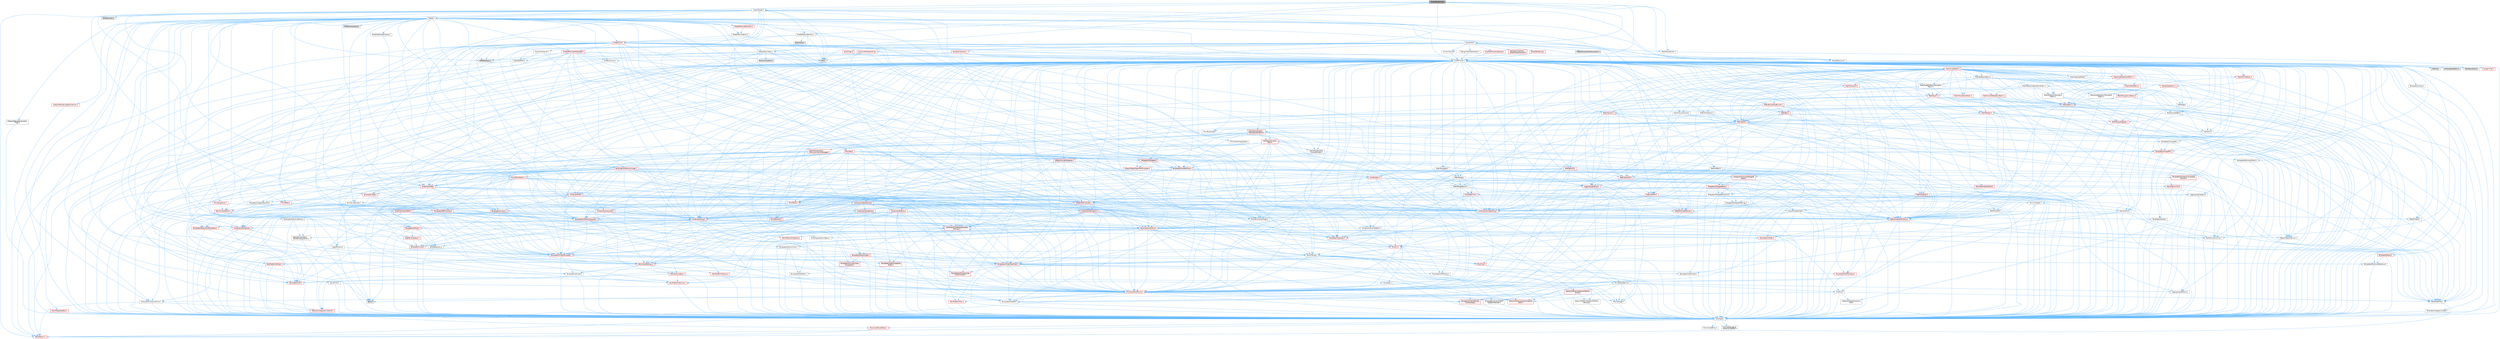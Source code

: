 digraph "ScreenRendering.h"
{
 // INTERACTIVE_SVG=YES
 // LATEX_PDF_SIZE
  bgcolor="transparent";
  edge [fontname=Helvetica,fontsize=10,labelfontname=Helvetica,labelfontsize=10];
  node [fontname=Helvetica,fontsize=10,shape=box,height=0.2,width=0.4];
  Node1 [id="Node000001",label="ScreenRendering.h",height=0.2,width=0.4,color="gray40", fillcolor="grey60", style="filled", fontcolor="black",tooltip=" "];
  Node1 -> Node2 [id="edge1_Node000001_Node000002",color="steelblue1",style="solid",tooltip=" "];
  Node2 [id="Node000002",label="CoreMinimal.h",height=0.2,width=0.4,color="grey40", fillcolor="white", style="filled",URL="$d7/d67/CoreMinimal_8h.html",tooltip=" "];
  Node2 -> Node3 [id="edge2_Node000002_Node000003",color="steelblue1",style="solid",tooltip=" "];
  Node3 [id="Node000003",label="CoreTypes.h",height=0.2,width=0.4,color="grey40", fillcolor="white", style="filled",URL="$dc/dec/CoreTypes_8h.html",tooltip=" "];
  Node3 -> Node4 [id="edge3_Node000003_Node000004",color="steelblue1",style="solid",tooltip=" "];
  Node4 [id="Node000004",label="HAL/Platform.h",height=0.2,width=0.4,color="red", fillcolor="#FFF0F0", style="filled",URL="$d9/dd0/Platform_8h.html",tooltip=" "];
  Node3 -> Node14 [id="edge4_Node000003_Node000014",color="steelblue1",style="solid",tooltip=" "];
  Node14 [id="Node000014",label="ProfilingDebugging\l/UMemoryDefines.h",height=0.2,width=0.4,color="grey40", fillcolor="white", style="filled",URL="$d2/da2/UMemoryDefines_8h.html",tooltip=" "];
  Node3 -> Node15 [id="edge5_Node000003_Node000015",color="steelblue1",style="solid",tooltip=" "];
  Node15 [id="Node000015",label="Misc/CoreMiscDefines.h",height=0.2,width=0.4,color="red", fillcolor="#FFF0F0", style="filled",URL="$da/d38/CoreMiscDefines_8h.html",tooltip=" "];
  Node15 -> Node4 [id="edge6_Node000015_Node000004",color="steelblue1",style="solid",tooltip=" "];
  Node3 -> Node16 [id="edge7_Node000003_Node000016",color="steelblue1",style="solid",tooltip=" "];
  Node16 [id="Node000016",label="Misc/CoreDefines.h",height=0.2,width=0.4,color="grey40", fillcolor="white", style="filled",URL="$d3/dd2/CoreDefines_8h.html",tooltip=" "];
  Node2 -> Node17 [id="edge8_Node000002_Node000017",color="steelblue1",style="solid",tooltip=" "];
  Node17 [id="Node000017",label="CoreFwd.h",height=0.2,width=0.4,color="grey40", fillcolor="white", style="filled",URL="$d1/d1e/CoreFwd_8h.html",tooltip=" "];
  Node17 -> Node3 [id="edge9_Node000017_Node000003",color="steelblue1",style="solid",tooltip=" "];
  Node17 -> Node18 [id="edge10_Node000017_Node000018",color="steelblue1",style="solid",tooltip=" "];
  Node18 [id="Node000018",label="Containers/ContainersFwd.h",height=0.2,width=0.4,color="grey40", fillcolor="white", style="filled",URL="$d4/d0a/ContainersFwd_8h.html",tooltip=" "];
  Node18 -> Node4 [id="edge11_Node000018_Node000004",color="steelblue1",style="solid",tooltip=" "];
  Node18 -> Node3 [id="edge12_Node000018_Node000003",color="steelblue1",style="solid",tooltip=" "];
  Node18 -> Node19 [id="edge13_Node000018_Node000019",color="steelblue1",style="solid",tooltip=" "];
  Node19 [id="Node000019",label="Traits/IsContiguousContainer.h",height=0.2,width=0.4,color="red", fillcolor="#FFF0F0", style="filled",URL="$d5/d3c/IsContiguousContainer_8h.html",tooltip=" "];
  Node19 -> Node3 [id="edge14_Node000019_Node000003",color="steelblue1",style="solid",tooltip=" "];
  Node17 -> Node22 [id="edge15_Node000017_Node000022",color="steelblue1",style="solid",tooltip=" "];
  Node22 [id="Node000022",label="Math/MathFwd.h",height=0.2,width=0.4,color="grey40", fillcolor="white", style="filled",URL="$d2/d10/MathFwd_8h.html",tooltip=" "];
  Node22 -> Node4 [id="edge16_Node000022_Node000004",color="steelblue1",style="solid",tooltip=" "];
  Node17 -> Node23 [id="edge17_Node000017_Node000023",color="steelblue1",style="solid",tooltip=" "];
  Node23 [id="Node000023",label="UObject/UObjectHierarchy\lFwd.h",height=0.2,width=0.4,color="grey40", fillcolor="white", style="filled",URL="$d3/d13/UObjectHierarchyFwd_8h.html",tooltip=" "];
  Node2 -> Node23 [id="edge18_Node000002_Node000023",color="steelblue1",style="solid",tooltip=" "];
  Node2 -> Node18 [id="edge19_Node000002_Node000018",color="steelblue1",style="solid",tooltip=" "];
  Node2 -> Node24 [id="edge20_Node000002_Node000024",color="steelblue1",style="solid",tooltip=" "];
  Node24 [id="Node000024",label="Misc/VarArgs.h",height=0.2,width=0.4,color="grey40", fillcolor="white", style="filled",URL="$d5/d6f/VarArgs_8h.html",tooltip=" "];
  Node24 -> Node3 [id="edge21_Node000024_Node000003",color="steelblue1",style="solid",tooltip=" "];
  Node2 -> Node25 [id="edge22_Node000002_Node000025",color="steelblue1",style="solid",tooltip=" "];
  Node25 [id="Node000025",label="Logging/LogVerbosity.h",height=0.2,width=0.4,color="grey40", fillcolor="white", style="filled",URL="$d2/d8f/LogVerbosity_8h.html",tooltip=" "];
  Node25 -> Node3 [id="edge23_Node000025_Node000003",color="steelblue1",style="solid",tooltip=" "];
  Node2 -> Node26 [id="edge24_Node000002_Node000026",color="steelblue1",style="solid",tooltip=" "];
  Node26 [id="Node000026",label="Misc/OutputDevice.h",height=0.2,width=0.4,color="grey40", fillcolor="white", style="filled",URL="$d7/d32/OutputDevice_8h.html",tooltip=" "];
  Node26 -> Node17 [id="edge25_Node000026_Node000017",color="steelblue1",style="solid",tooltip=" "];
  Node26 -> Node3 [id="edge26_Node000026_Node000003",color="steelblue1",style="solid",tooltip=" "];
  Node26 -> Node25 [id="edge27_Node000026_Node000025",color="steelblue1",style="solid",tooltip=" "];
  Node26 -> Node24 [id="edge28_Node000026_Node000024",color="steelblue1",style="solid",tooltip=" "];
  Node26 -> Node27 [id="edge29_Node000026_Node000027",color="steelblue1",style="solid",tooltip=" "];
  Node27 [id="Node000027",label="Templates/IsArrayOrRefOf\lTypeByPredicate.h",height=0.2,width=0.4,color="grey40", fillcolor="white", style="filled",URL="$d6/da1/IsArrayOrRefOfTypeByPredicate_8h.html",tooltip=" "];
  Node27 -> Node3 [id="edge30_Node000027_Node000003",color="steelblue1",style="solid",tooltip=" "];
  Node26 -> Node28 [id="edge31_Node000026_Node000028",color="steelblue1",style="solid",tooltip=" "];
  Node28 [id="Node000028",label="Templates/IsValidVariadic\lFunctionArg.h",height=0.2,width=0.4,color="red", fillcolor="#FFF0F0", style="filled",URL="$d0/dc8/IsValidVariadicFunctionArg_8h.html",tooltip=" "];
  Node28 -> Node3 [id="edge32_Node000028_Node000003",color="steelblue1",style="solid",tooltip=" "];
  Node26 -> Node30 [id="edge33_Node000026_Node000030",color="steelblue1",style="solid",tooltip=" "];
  Node30 [id="Node000030",label="Traits/IsCharEncodingCompatible\lWith.h",height=0.2,width=0.4,color="red", fillcolor="#FFF0F0", style="filled",URL="$df/dd1/IsCharEncodingCompatibleWith_8h.html",tooltip=" "];
  Node2 -> Node32 [id="edge34_Node000002_Node000032",color="steelblue1",style="solid",tooltip=" "];
  Node32 [id="Node000032",label="HAL/PlatformCrt.h",height=0.2,width=0.4,color="red", fillcolor="#FFF0F0", style="filled",URL="$d8/d75/PlatformCrt_8h.html",tooltip=" "];
  Node2 -> Node42 [id="edge35_Node000002_Node000042",color="steelblue1",style="solid",tooltip=" "];
  Node42 [id="Node000042",label="HAL/PlatformMisc.h",height=0.2,width=0.4,color="red", fillcolor="#FFF0F0", style="filled",URL="$d0/df5/PlatformMisc_8h.html",tooltip=" "];
  Node42 -> Node3 [id="edge36_Node000042_Node000003",color="steelblue1",style="solid",tooltip=" "];
  Node2 -> Node61 [id="edge37_Node000002_Node000061",color="steelblue1",style="solid",tooltip=" "];
  Node61 [id="Node000061",label="Misc/AssertionMacros.h",height=0.2,width=0.4,color="red", fillcolor="#FFF0F0", style="filled",URL="$d0/dfa/AssertionMacros_8h.html",tooltip=" "];
  Node61 -> Node3 [id="edge38_Node000061_Node000003",color="steelblue1",style="solid",tooltip=" "];
  Node61 -> Node4 [id="edge39_Node000061_Node000004",color="steelblue1",style="solid",tooltip=" "];
  Node61 -> Node42 [id="edge40_Node000061_Node000042",color="steelblue1",style="solid",tooltip=" "];
  Node61 -> Node62 [id="edge41_Node000061_Node000062",color="steelblue1",style="solid",tooltip=" "];
  Node62 [id="Node000062",label="Templates/EnableIf.h",height=0.2,width=0.4,color="grey40", fillcolor="white", style="filled",URL="$d7/d60/EnableIf_8h.html",tooltip=" "];
  Node62 -> Node3 [id="edge42_Node000062_Node000003",color="steelblue1",style="solid",tooltip=" "];
  Node61 -> Node27 [id="edge43_Node000061_Node000027",color="steelblue1",style="solid",tooltip=" "];
  Node61 -> Node28 [id="edge44_Node000061_Node000028",color="steelblue1",style="solid",tooltip=" "];
  Node61 -> Node30 [id="edge45_Node000061_Node000030",color="steelblue1",style="solid",tooltip=" "];
  Node61 -> Node24 [id="edge46_Node000061_Node000024",color="steelblue1",style="solid",tooltip=" "];
  Node61 -> Node69 [id="edge47_Node000061_Node000069",color="steelblue1",style="solid",tooltip=" "];
  Node69 [id="Node000069",label="atomic",height=0.2,width=0.4,color="grey60", fillcolor="#E0E0E0", style="filled",tooltip=" "];
  Node2 -> Node70 [id="edge48_Node000002_Node000070",color="steelblue1",style="solid",tooltip=" "];
  Node70 [id="Node000070",label="Templates/IsPointer.h",height=0.2,width=0.4,color="grey40", fillcolor="white", style="filled",URL="$d7/d05/IsPointer_8h.html",tooltip=" "];
  Node70 -> Node3 [id="edge49_Node000070_Node000003",color="steelblue1",style="solid",tooltip=" "];
  Node2 -> Node71 [id="edge50_Node000002_Node000071",color="steelblue1",style="solid",tooltip=" "];
  Node71 [id="Node000071",label="HAL/PlatformMemory.h",height=0.2,width=0.4,color="red", fillcolor="#FFF0F0", style="filled",URL="$de/d68/PlatformMemory_8h.html",tooltip=" "];
  Node71 -> Node3 [id="edge51_Node000071_Node000003",color="steelblue1",style="solid",tooltip=" "];
  Node2 -> Node54 [id="edge52_Node000002_Node000054",color="steelblue1",style="solid",tooltip=" "];
  Node54 [id="Node000054",label="HAL/PlatformAtomics.h",height=0.2,width=0.4,color="red", fillcolor="#FFF0F0", style="filled",URL="$d3/d36/PlatformAtomics_8h.html",tooltip=" "];
  Node54 -> Node3 [id="edge53_Node000054_Node000003",color="steelblue1",style="solid",tooltip=" "];
  Node2 -> Node76 [id="edge54_Node000002_Node000076",color="steelblue1",style="solid",tooltip=" "];
  Node76 [id="Node000076",label="Misc/Exec.h",height=0.2,width=0.4,color="grey40", fillcolor="white", style="filled",URL="$de/ddb/Exec_8h.html",tooltip=" "];
  Node76 -> Node3 [id="edge55_Node000076_Node000003",color="steelblue1",style="solid",tooltip=" "];
  Node76 -> Node61 [id="edge56_Node000076_Node000061",color="steelblue1",style="solid",tooltip=" "];
  Node2 -> Node77 [id="edge57_Node000002_Node000077",color="steelblue1",style="solid",tooltip=" "];
  Node77 [id="Node000077",label="HAL/MemoryBase.h",height=0.2,width=0.4,color="red", fillcolor="#FFF0F0", style="filled",URL="$d6/d9f/MemoryBase_8h.html",tooltip=" "];
  Node77 -> Node3 [id="edge58_Node000077_Node000003",color="steelblue1",style="solid",tooltip=" "];
  Node77 -> Node54 [id="edge59_Node000077_Node000054",color="steelblue1",style="solid",tooltip=" "];
  Node77 -> Node32 [id="edge60_Node000077_Node000032",color="steelblue1",style="solid",tooltip=" "];
  Node77 -> Node76 [id="edge61_Node000077_Node000076",color="steelblue1",style="solid",tooltip=" "];
  Node77 -> Node26 [id="edge62_Node000077_Node000026",color="steelblue1",style="solid",tooltip=" "];
  Node2 -> Node87 [id="edge63_Node000002_Node000087",color="steelblue1",style="solid",tooltip=" "];
  Node87 [id="Node000087",label="HAL/UnrealMemory.h",height=0.2,width=0.4,color="red", fillcolor="#FFF0F0", style="filled",URL="$d9/d96/UnrealMemory_8h.html",tooltip=" "];
  Node87 -> Node3 [id="edge64_Node000087_Node000003",color="steelblue1",style="solid",tooltip=" "];
  Node87 -> Node77 [id="edge65_Node000087_Node000077",color="steelblue1",style="solid",tooltip=" "];
  Node87 -> Node71 [id="edge66_Node000087_Node000071",color="steelblue1",style="solid",tooltip=" "];
  Node87 -> Node70 [id="edge67_Node000087_Node000070",color="steelblue1",style="solid",tooltip=" "];
  Node2 -> Node89 [id="edge68_Node000002_Node000089",color="steelblue1",style="solid",tooltip=" "];
  Node89 [id="Node000089",label="Templates/IsArithmetic.h",height=0.2,width=0.4,color="grey40", fillcolor="white", style="filled",URL="$d2/d5d/IsArithmetic_8h.html",tooltip=" "];
  Node89 -> Node3 [id="edge69_Node000089_Node000003",color="steelblue1",style="solid",tooltip=" "];
  Node2 -> Node83 [id="edge70_Node000002_Node000083",color="steelblue1",style="solid",tooltip=" "];
  Node83 [id="Node000083",label="Templates/AndOrNot.h",height=0.2,width=0.4,color="grey40", fillcolor="white", style="filled",URL="$db/d0a/AndOrNot_8h.html",tooltip=" "];
  Node83 -> Node3 [id="edge71_Node000083_Node000003",color="steelblue1",style="solid",tooltip=" "];
  Node2 -> Node90 [id="edge72_Node000002_Node000090",color="steelblue1",style="solid",tooltip=" "];
  Node90 [id="Node000090",label="Templates/IsPODType.h",height=0.2,width=0.4,color="grey40", fillcolor="white", style="filled",URL="$d7/db1/IsPODType_8h.html",tooltip=" "];
  Node90 -> Node3 [id="edge73_Node000090_Node000003",color="steelblue1",style="solid",tooltip=" "];
  Node2 -> Node91 [id="edge74_Node000002_Node000091",color="steelblue1",style="solid",tooltip=" "];
  Node91 [id="Node000091",label="Templates/IsUECoreType.h",height=0.2,width=0.4,color="red", fillcolor="#FFF0F0", style="filled",URL="$d1/db8/IsUECoreType_8h.html",tooltip=" "];
  Node91 -> Node3 [id="edge75_Node000091_Node000003",color="steelblue1",style="solid",tooltip=" "];
  Node2 -> Node84 [id="edge76_Node000002_Node000084",color="steelblue1",style="solid",tooltip=" "];
  Node84 [id="Node000084",label="Templates/IsTriviallyCopy\lConstructible.h",height=0.2,width=0.4,color="red", fillcolor="#FFF0F0", style="filled",URL="$d3/d78/IsTriviallyCopyConstructible_8h.html",tooltip=" "];
  Node84 -> Node3 [id="edge77_Node000084_Node000003",color="steelblue1",style="solid",tooltip=" "];
  Node2 -> Node92 [id="edge78_Node000002_Node000092",color="steelblue1",style="solid",tooltip=" "];
  Node92 [id="Node000092",label="Templates/UnrealTypeTraits.h",height=0.2,width=0.4,color="red", fillcolor="#FFF0F0", style="filled",URL="$d2/d2d/UnrealTypeTraits_8h.html",tooltip=" "];
  Node92 -> Node3 [id="edge79_Node000092_Node000003",color="steelblue1",style="solid",tooltip=" "];
  Node92 -> Node70 [id="edge80_Node000092_Node000070",color="steelblue1",style="solid",tooltip=" "];
  Node92 -> Node61 [id="edge81_Node000092_Node000061",color="steelblue1",style="solid",tooltip=" "];
  Node92 -> Node83 [id="edge82_Node000092_Node000083",color="steelblue1",style="solid",tooltip=" "];
  Node92 -> Node62 [id="edge83_Node000092_Node000062",color="steelblue1",style="solid",tooltip=" "];
  Node92 -> Node89 [id="edge84_Node000092_Node000089",color="steelblue1",style="solid",tooltip=" "];
  Node92 -> Node90 [id="edge85_Node000092_Node000090",color="steelblue1",style="solid",tooltip=" "];
  Node92 -> Node91 [id="edge86_Node000092_Node000091",color="steelblue1",style="solid",tooltip=" "];
  Node92 -> Node84 [id="edge87_Node000092_Node000084",color="steelblue1",style="solid",tooltip=" "];
  Node2 -> Node62 [id="edge88_Node000002_Node000062",color="steelblue1",style="solid",tooltip=" "];
  Node2 -> Node94 [id="edge89_Node000002_Node000094",color="steelblue1",style="solid",tooltip=" "];
  Node94 [id="Node000094",label="Templates/RemoveReference.h",height=0.2,width=0.4,color="grey40", fillcolor="white", style="filled",URL="$da/dbe/RemoveReference_8h.html",tooltip=" "];
  Node94 -> Node3 [id="edge90_Node000094_Node000003",color="steelblue1",style="solid",tooltip=" "];
  Node2 -> Node95 [id="edge91_Node000002_Node000095",color="steelblue1",style="solid",tooltip=" "];
  Node95 [id="Node000095",label="Templates/IntegralConstant.h",height=0.2,width=0.4,color="grey40", fillcolor="white", style="filled",URL="$db/d1b/IntegralConstant_8h.html",tooltip=" "];
  Node95 -> Node3 [id="edge92_Node000095_Node000003",color="steelblue1",style="solid",tooltip=" "];
  Node2 -> Node96 [id="edge93_Node000002_Node000096",color="steelblue1",style="solid",tooltip=" "];
  Node96 [id="Node000096",label="Templates/IsClass.h",height=0.2,width=0.4,color="grey40", fillcolor="white", style="filled",URL="$db/dcb/IsClass_8h.html",tooltip=" "];
  Node96 -> Node3 [id="edge94_Node000096_Node000003",color="steelblue1",style="solid",tooltip=" "];
  Node2 -> Node97 [id="edge95_Node000002_Node000097",color="steelblue1",style="solid",tooltip=" "];
  Node97 [id="Node000097",label="Templates/TypeCompatible\lBytes.h",height=0.2,width=0.4,color="red", fillcolor="#FFF0F0", style="filled",URL="$df/d0a/TypeCompatibleBytes_8h.html",tooltip=" "];
  Node97 -> Node3 [id="edge96_Node000097_Node000003",color="steelblue1",style="solid",tooltip=" "];
  Node2 -> Node19 [id="edge97_Node000002_Node000019",color="steelblue1",style="solid",tooltip=" "];
  Node2 -> Node98 [id="edge98_Node000002_Node000098",color="steelblue1",style="solid",tooltip=" "];
  Node98 [id="Node000098",label="Templates/UnrealTemplate.h",height=0.2,width=0.4,color="red", fillcolor="#FFF0F0", style="filled",URL="$d4/d24/UnrealTemplate_8h.html",tooltip=" "];
  Node98 -> Node3 [id="edge99_Node000098_Node000003",color="steelblue1",style="solid",tooltip=" "];
  Node98 -> Node70 [id="edge100_Node000098_Node000070",color="steelblue1",style="solid",tooltip=" "];
  Node98 -> Node87 [id="edge101_Node000098_Node000087",color="steelblue1",style="solid",tooltip=" "];
  Node98 -> Node92 [id="edge102_Node000098_Node000092",color="steelblue1",style="solid",tooltip=" "];
  Node98 -> Node94 [id="edge103_Node000098_Node000094",color="steelblue1",style="solid",tooltip=" "];
  Node98 -> Node97 [id="edge104_Node000098_Node000097",color="steelblue1",style="solid",tooltip=" "];
  Node98 -> Node19 [id="edge105_Node000098_Node000019",color="steelblue1",style="solid",tooltip=" "];
  Node2 -> Node47 [id="edge106_Node000002_Node000047",color="steelblue1",style="solid",tooltip=" "];
  Node47 [id="Node000047",label="Math/NumericLimits.h",height=0.2,width=0.4,color="grey40", fillcolor="white", style="filled",URL="$df/d1b/NumericLimits_8h.html",tooltip=" "];
  Node47 -> Node3 [id="edge107_Node000047_Node000003",color="steelblue1",style="solid",tooltip=" "];
  Node2 -> Node102 [id="edge108_Node000002_Node000102",color="steelblue1",style="solid",tooltip=" "];
  Node102 [id="Node000102",label="HAL/PlatformMath.h",height=0.2,width=0.4,color="red", fillcolor="#FFF0F0", style="filled",URL="$dc/d53/PlatformMath_8h.html",tooltip=" "];
  Node102 -> Node3 [id="edge109_Node000102_Node000003",color="steelblue1",style="solid",tooltip=" "];
  Node2 -> Node85 [id="edge110_Node000002_Node000085",color="steelblue1",style="solid",tooltip=" "];
  Node85 [id="Node000085",label="Templates/IsTriviallyCopy\lAssignable.h",height=0.2,width=0.4,color="red", fillcolor="#FFF0F0", style="filled",URL="$d2/df2/IsTriviallyCopyAssignable_8h.html",tooltip=" "];
  Node85 -> Node3 [id="edge111_Node000085_Node000003",color="steelblue1",style="solid",tooltip=" "];
  Node2 -> Node110 [id="edge112_Node000002_Node000110",color="steelblue1",style="solid",tooltip=" "];
  Node110 [id="Node000110",label="Templates/MemoryOps.h",height=0.2,width=0.4,color="red", fillcolor="#FFF0F0", style="filled",URL="$db/dea/MemoryOps_8h.html",tooltip=" "];
  Node110 -> Node3 [id="edge113_Node000110_Node000003",color="steelblue1",style="solid",tooltip=" "];
  Node110 -> Node87 [id="edge114_Node000110_Node000087",color="steelblue1",style="solid",tooltip=" "];
  Node110 -> Node85 [id="edge115_Node000110_Node000085",color="steelblue1",style="solid",tooltip=" "];
  Node110 -> Node84 [id="edge116_Node000110_Node000084",color="steelblue1",style="solid",tooltip=" "];
  Node110 -> Node92 [id="edge117_Node000110_Node000092",color="steelblue1",style="solid",tooltip=" "];
  Node2 -> Node111 [id="edge118_Node000002_Node000111",color="steelblue1",style="solid",tooltip=" "];
  Node111 [id="Node000111",label="Containers/ContainerAllocation\lPolicies.h",height=0.2,width=0.4,color="red", fillcolor="#FFF0F0", style="filled",URL="$d7/dff/ContainerAllocationPolicies_8h.html",tooltip=" "];
  Node111 -> Node3 [id="edge119_Node000111_Node000003",color="steelblue1",style="solid",tooltip=" "];
  Node111 -> Node111 [id="edge120_Node000111_Node000111",color="steelblue1",style="solid",tooltip=" "];
  Node111 -> Node102 [id="edge121_Node000111_Node000102",color="steelblue1",style="solid",tooltip=" "];
  Node111 -> Node87 [id="edge122_Node000111_Node000087",color="steelblue1",style="solid",tooltip=" "];
  Node111 -> Node47 [id="edge123_Node000111_Node000047",color="steelblue1",style="solid",tooltip=" "];
  Node111 -> Node61 [id="edge124_Node000111_Node000061",color="steelblue1",style="solid",tooltip=" "];
  Node111 -> Node110 [id="edge125_Node000111_Node000110",color="steelblue1",style="solid",tooltip=" "];
  Node111 -> Node97 [id="edge126_Node000111_Node000097",color="steelblue1",style="solid",tooltip=" "];
  Node2 -> Node114 [id="edge127_Node000002_Node000114",color="steelblue1",style="solid",tooltip=" "];
  Node114 [id="Node000114",label="Templates/IsEnumClass.h",height=0.2,width=0.4,color="grey40", fillcolor="white", style="filled",URL="$d7/d15/IsEnumClass_8h.html",tooltip=" "];
  Node114 -> Node3 [id="edge128_Node000114_Node000003",color="steelblue1",style="solid",tooltip=" "];
  Node114 -> Node83 [id="edge129_Node000114_Node000083",color="steelblue1",style="solid",tooltip=" "];
  Node2 -> Node115 [id="edge130_Node000002_Node000115",color="steelblue1",style="solid",tooltip=" "];
  Node115 [id="Node000115",label="HAL/PlatformProperties.h",height=0.2,width=0.4,color="red", fillcolor="#FFF0F0", style="filled",URL="$d9/db0/PlatformProperties_8h.html",tooltip=" "];
  Node115 -> Node3 [id="edge131_Node000115_Node000003",color="steelblue1",style="solid",tooltip=" "];
  Node2 -> Node118 [id="edge132_Node000002_Node000118",color="steelblue1",style="solid",tooltip=" "];
  Node118 [id="Node000118",label="Misc/EngineVersionBase.h",height=0.2,width=0.4,color="grey40", fillcolor="white", style="filled",URL="$d5/d2b/EngineVersionBase_8h.html",tooltip=" "];
  Node118 -> Node3 [id="edge133_Node000118_Node000003",color="steelblue1",style="solid",tooltip=" "];
  Node2 -> Node119 [id="edge134_Node000002_Node000119",color="steelblue1",style="solid",tooltip=" "];
  Node119 [id="Node000119",label="Internationalization\l/TextNamespaceFwd.h",height=0.2,width=0.4,color="grey40", fillcolor="white", style="filled",URL="$d8/d97/TextNamespaceFwd_8h.html",tooltip=" "];
  Node119 -> Node3 [id="edge135_Node000119_Node000003",color="steelblue1",style="solid",tooltip=" "];
  Node2 -> Node120 [id="edge136_Node000002_Node000120",color="steelblue1",style="solid",tooltip=" "];
  Node120 [id="Node000120",label="Serialization/Archive.h",height=0.2,width=0.4,color="red", fillcolor="#FFF0F0", style="filled",URL="$d7/d3b/Archive_8h.html",tooltip=" "];
  Node120 -> Node17 [id="edge137_Node000120_Node000017",color="steelblue1",style="solid",tooltip=" "];
  Node120 -> Node3 [id="edge138_Node000120_Node000003",color="steelblue1",style="solid",tooltip=" "];
  Node120 -> Node115 [id="edge139_Node000120_Node000115",color="steelblue1",style="solid",tooltip=" "];
  Node120 -> Node119 [id="edge140_Node000120_Node000119",color="steelblue1",style="solid",tooltip=" "];
  Node120 -> Node22 [id="edge141_Node000120_Node000022",color="steelblue1",style="solid",tooltip=" "];
  Node120 -> Node61 [id="edge142_Node000120_Node000061",color="steelblue1",style="solid",tooltip=" "];
  Node120 -> Node118 [id="edge143_Node000120_Node000118",color="steelblue1",style="solid",tooltip=" "];
  Node120 -> Node24 [id="edge144_Node000120_Node000024",color="steelblue1",style="solid",tooltip=" "];
  Node120 -> Node62 [id="edge145_Node000120_Node000062",color="steelblue1",style="solid",tooltip=" "];
  Node120 -> Node27 [id="edge146_Node000120_Node000027",color="steelblue1",style="solid",tooltip=" "];
  Node120 -> Node114 [id="edge147_Node000120_Node000114",color="steelblue1",style="solid",tooltip=" "];
  Node120 -> Node28 [id="edge148_Node000120_Node000028",color="steelblue1",style="solid",tooltip=" "];
  Node120 -> Node98 [id="edge149_Node000120_Node000098",color="steelblue1",style="solid",tooltip=" "];
  Node120 -> Node30 [id="edge150_Node000120_Node000030",color="steelblue1",style="solid",tooltip=" "];
  Node120 -> Node123 [id="edge151_Node000120_Node000123",color="steelblue1",style="solid",tooltip=" "];
  Node123 [id="Node000123",label="UObject/ObjectVersion.h",height=0.2,width=0.4,color="grey40", fillcolor="white", style="filled",URL="$da/d63/ObjectVersion_8h.html",tooltip=" "];
  Node123 -> Node3 [id="edge152_Node000123_Node000003",color="steelblue1",style="solid",tooltip=" "];
  Node2 -> Node124 [id="edge153_Node000002_Node000124",color="steelblue1",style="solid",tooltip=" "];
  Node124 [id="Node000124",label="Templates/Less.h",height=0.2,width=0.4,color="grey40", fillcolor="white", style="filled",URL="$de/dc8/Less_8h.html",tooltip=" "];
  Node124 -> Node3 [id="edge154_Node000124_Node000003",color="steelblue1",style="solid",tooltip=" "];
  Node124 -> Node98 [id="edge155_Node000124_Node000098",color="steelblue1",style="solid",tooltip=" "];
  Node2 -> Node125 [id="edge156_Node000002_Node000125",color="steelblue1",style="solid",tooltip=" "];
  Node125 [id="Node000125",label="Templates/Sorting.h",height=0.2,width=0.4,color="red", fillcolor="#FFF0F0", style="filled",URL="$d3/d9e/Sorting_8h.html",tooltip=" "];
  Node125 -> Node3 [id="edge157_Node000125_Node000003",color="steelblue1",style="solid",tooltip=" "];
  Node125 -> Node126 [id="edge158_Node000125_Node000126",color="steelblue1",style="solid",tooltip=" "];
  Node126 [id="Node000126",label="Algo/BinarySearch.h",height=0.2,width=0.4,color="red", fillcolor="#FFF0F0", style="filled",URL="$db/db4/BinarySearch_8h.html",tooltip=" "];
  Node126 -> Node128 [id="edge159_Node000126_Node000128",color="steelblue1",style="solid",tooltip=" "];
  Node128 [id="Node000128",label="Templates/Invoke.h",height=0.2,width=0.4,color="red", fillcolor="#FFF0F0", style="filled",URL="$d7/deb/Invoke_8h.html",tooltip=" "];
  Node128 -> Node3 [id="edge160_Node000128_Node000003",color="steelblue1",style="solid",tooltip=" "];
  Node128 -> Node98 [id="edge161_Node000128_Node000098",color="steelblue1",style="solid",tooltip=" "];
  Node126 -> Node124 [id="edge162_Node000126_Node000124",color="steelblue1",style="solid",tooltip=" "];
  Node125 -> Node102 [id="edge163_Node000125_Node000102",color="steelblue1",style="solid",tooltip=" "];
  Node125 -> Node124 [id="edge164_Node000125_Node000124",color="steelblue1",style="solid",tooltip=" "];
  Node2 -> Node136 [id="edge165_Node000002_Node000136",color="steelblue1",style="solid",tooltip=" "];
  Node136 [id="Node000136",label="Misc/Char.h",height=0.2,width=0.4,color="red", fillcolor="#FFF0F0", style="filled",URL="$d0/d58/Char_8h.html",tooltip=" "];
  Node136 -> Node3 [id="edge166_Node000136_Node000003",color="steelblue1",style="solid",tooltip=" "];
  Node2 -> Node139 [id="edge167_Node000002_Node000139",color="steelblue1",style="solid",tooltip=" "];
  Node139 [id="Node000139",label="GenericPlatform/GenericPlatform\lStricmp.h",height=0.2,width=0.4,color="grey40", fillcolor="white", style="filled",URL="$d2/d86/GenericPlatformStricmp_8h.html",tooltip=" "];
  Node139 -> Node3 [id="edge168_Node000139_Node000003",color="steelblue1",style="solid",tooltip=" "];
  Node2 -> Node140 [id="edge169_Node000002_Node000140",color="steelblue1",style="solid",tooltip=" "];
  Node140 [id="Node000140",label="GenericPlatform/GenericPlatform\lString.h",height=0.2,width=0.4,color="red", fillcolor="#FFF0F0", style="filled",URL="$dd/d20/GenericPlatformString_8h.html",tooltip=" "];
  Node140 -> Node3 [id="edge170_Node000140_Node000003",color="steelblue1",style="solid",tooltip=" "];
  Node140 -> Node139 [id="edge171_Node000140_Node000139",color="steelblue1",style="solid",tooltip=" "];
  Node140 -> Node62 [id="edge172_Node000140_Node000062",color="steelblue1",style="solid",tooltip=" "];
  Node140 -> Node30 [id="edge173_Node000140_Node000030",color="steelblue1",style="solid",tooltip=" "];
  Node2 -> Node73 [id="edge174_Node000002_Node000073",color="steelblue1",style="solid",tooltip=" "];
  Node73 [id="Node000073",label="HAL/PlatformString.h",height=0.2,width=0.4,color="red", fillcolor="#FFF0F0", style="filled",URL="$db/db5/PlatformString_8h.html",tooltip=" "];
  Node73 -> Node3 [id="edge175_Node000073_Node000003",color="steelblue1",style="solid",tooltip=" "];
  Node2 -> Node143 [id="edge176_Node000002_Node000143",color="steelblue1",style="solid",tooltip=" "];
  Node143 [id="Node000143",label="Misc/CString.h",height=0.2,width=0.4,color="grey40", fillcolor="white", style="filled",URL="$d2/d49/CString_8h.html",tooltip=" "];
  Node143 -> Node3 [id="edge177_Node000143_Node000003",color="steelblue1",style="solid",tooltip=" "];
  Node143 -> Node32 [id="edge178_Node000143_Node000032",color="steelblue1",style="solid",tooltip=" "];
  Node143 -> Node73 [id="edge179_Node000143_Node000073",color="steelblue1",style="solid",tooltip=" "];
  Node143 -> Node61 [id="edge180_Node000143_Node000061",color="steelblue1",style="solid",tooltip=" "];
  Node143 -> Node136 [id="edge181_Node000143_Node000136",color="steelblue1",style="solid",tooltip=" "];
  Node143 -> Node24 [id="edge182_Node000143_Node000024",color="steelblue1",style="solid",tooltip=" "];
  Node143 -> Node27 [id="edge183_Node000143_Node000027",color="steelblue1",style="solid",tooltip=" "];
  Node143 -> Node28 [id="edge184_Node000143_Node000028",color="steelblue1",style="solid",tooltip=" "];
  Node143 -> Node30 [id="edge185_Node000143_Node000030",color="steelblue1",style="solid",tooltip=" "];
  Node2 -> Node144 [id="edge186_Node000002_Node000144",color="steelblue1",style="solid",tooltip=" "];
  Node144 [id="Node000144",label="Misc/Crc.h",height=0.2,width=0.4,color="red", fillcolor="#FFF0F0", style="filled",URL="$d4/dd2/Crc_8h.html",tooltip=" "];
  Node144 -> Node3 [id="edge187_Node000144_Node000003",color="steelblue1",style="solid",tooltip=" "];
  Node144 -> Node73 [id="edge188_Node000144_Node000073",color="steelblue1",style="solid",tooltip=" "];
  Node144 -> Node61 [id="edge189_Node000144_Node000061",color="steelblue1",style="solid",tooltip=" "];
  Node144 -> Node143 [id="edge190_Node000144_Node000143",color="steelblue1",style="solid",tooltip=" "];
  Node144 -> Node136 [id="edge191_Node000144_Node000136",color="steelblue1",style="solid",tooltip=" "];
  Node144 -> Node92 [id="edge192_Node000144_Node000092",color="steelblue1",style="solid",tooltip=" "];
  Node2 -> Node135 [id="edge193_Node000002_Node000135",color="steelblue1",style="solid",tooltip=" "];
  Node135 [id="Node000135",label="Math/UnrealMathUtility.h",height=0.2,width=0.4,color="red", fillcolor="#FFF0F0", style="filled",URL="$db/db8/UnrealMathUtility_8h.html",tooltip=" "];
  Node135 -> Node3 [id="edge194_Node000135_Node000003",color="steelblue1",style="solid",tooltip=" "];
  Node135 -> Node61 [id="edge195_Node000135_Node000061",color="steelblue1",style="solid",tooltip=" "];
  Node135 -> Node102 [id="edge196_Node000135_Node000102",color="steelblue1",style="solid",tooltip=" "];
  Node135 -> Node22 [id="edge197_Node000135_Node000022",color="steelblue1",style="solid",tooltip=" "];
  Node2 -> Node145 [id="edge198_Node000002_Node000145",color="steelblue1",style="solid",tooltip=" "];
  Node145 [id="Node000145",label="Containers/UnrealString.h",height=0.2,width=0.4,color="red", fillcolor="#FFF0F0", style="filled",URL="$d5/dba/UnrealString_8h.html",tooltip=" "];
  Node2 -> Node149 [id="edge199_Node000002_Node000149",color="steelblue1",style="solid",tooltip=" "];
  Node149 [id="Node000149",label="Containers/Array.h",height=0.2,width=0.4,color="red", fillcolor="#FFF0F0", style="filled",URL="$df/dd0/Array_8h.html",tooltip=" "];
  Node149 -> Node3 [id="edge200_Node000149_Node000003",color="steelblue1",style="solid",tooltip=" "];
  Node149 -> Node61 [id="edge201_Node000149_Node000061",color="steelblue1",style="solid",tooltip=" "];
  Node149 -> Node87 [id="edge202_Node000149_Node000087",color="steelblue1",style="solid",tooltip=" "];
  Node149 -> Node92 [id="edge203_Node000149_Node000092",color="steelblue1",style="solid",tooltip=" "];
  Node149 -> Node98 [id="edge204_Node000149_Node000098",color="steelblue1",style="solid",tooltip=" "];
  Node149 -> Node111 [id="edge205_Node000149_Node000111",color="steelblue1",style="solid",tooltip=" "];
  Node149 -> Node120 [id="edge206_Node000149_Node000120",color="steelblue1",style="solid",tooltip=" "];
  Node149 -> Node128 [id="edge207_Node000149_Node000128",color="steelblue1",style="solid",tooltip=" "];
  Node149 -> Node124 [id="edge208_Node000149_Node000124",color="steelblue1",style="solid",tooltip=" "];
  Node149 -> Node125 [id="edge209_Node000149_Node000125",color="steelblue1",style="solid",tooltip=" "];
  Node149 -> Node172 [id="edge210_Node000149_Node000172",color="steelblue1",style="solid",tooltip=" "];
  Node172 [id="Node000172",label="Templates/AlignmentTemplates.h",height=0.2,width=0.4,color="red", fillcolor="#FFF0F0", style="filled",URL="$dd/d32/AlignmentTemplates_8h.html",tooltip=" "];
  Node172 -> Node3 [id="edge211_Node000172_Node000003",color="steelblue1",style="solid",tooltip=" "];
  Node172 -> Node70 [id="edge212_Node000172_Node000070",color="steelblue1",style="solid",tooltip=" "];
  Node2 -> Node173 [id="edge213_Node000002_Node000173",color="steelblue1",style="solid",tooltip=" "];
  Node173 [id="Node000173",label="Misc/FrameNumber.h",height=0.2,width=0.4,color="grey40", fillcolor="white", style="filled",URL="$dd/dbd/FrameNumber_8h.html",tooltip=" "];
  Node173 -> Node3 [id="edge214_Node000173_Node000003",color="steelblue1",style="solid",tooltip=" "];
  Node173 -> Node47 [id="edge215_Node000173_Node000047",color="steelblue1",style="solid",tooltip=" "];
  Node173 -> Node135 [id="edge216_Node000173_Node000135",color="steelblue1",style="solid",tooltip=" "];
  Node173 -> Node62 [id="edge217_Node000173_Node000062",color="steelblue1",style="solid",tooltip=" "];
  Node173 -> Node92 [id="edge218_Node000173_Node000092",color="steelblue1",style="solid",tooltip=" "];
  Node2 -> Node174 [id="edge219_Node000002_Node000174",color="steelblue1",style="solid",tooltip=" "];
  Node174 [id="Node000174",label="Misc/Timespan.h",height=0.2,width=0.4,color="grey40", fillcolor="white", style="filled",URL="$da/dd9/Timespan_8h.html",tooltip=" "];
  Node174 -> Node3 [id="edge220_Node000174_Node000003",color="steelblue1",style="solid",tooltip=" "];
  Node174 -> Node175 [id="edge221_Node000174_Node000175",color="steelblue1",style="solid",tooltip=" "];
  Node175 [id="Node000175",label="Math/Interval.h",height=0.2,width=0.4,color="grey40", fillcolor="white", style="filled",URL="$d1/d55/Interval_8h.html",tooltip=" "];
  Node175 -> Node3 [id="edge222_Node000175_Node000003",color="steelblue1",style="solid",tooltip=" "];
  Node175 -> Node89 [id="edge223_Node000175_Node000089",color="steelblue1",style="solid",tooltip=" "];
  Node175 -> Node92 [id="edge224_Node000175_Node000092",color="steelblue1",style="solid",tooltip=" "];
  Node175 -> Node47 [id="edge225_Node000175_Node000047",color="steelblue1",style="solid",tooltip=" "];
  Node175 -> Node135 [id="edge226_Node000175_Node000135",color="steelblue1",style="solid",tooltip=" "];
  Node174 -> Node135 [id="edge227_Node000174_Node000135",color="steelblue1",style="solid",tooltip=" "];
  Node174 -> Node61 [id="edge228_Node000174_Node000061",color="steelblue1",style="solid",tooltip=" "];
  Node2 -> Node176 [id="edge229_Node000002_Node000176",color="steelblue1",style="solid",tooltip=" "];
  Node176 [id="Node000176",label="Containers/StringConv.h",height=0.2,width=0.4,color="red", fillcolor="#FFF0F0", style="filled",URL="$d3/ddf/StringConv_8h.html",tooltip=" "];
  Node176 -> Node3 [id="edge230_Node000176_Node000003",color="steelblue1",style="solid",tooltip=" "];
  Node176 -> Node61 [id="edge231_Node000176_Node000061",color="steelblue1",style="solid",tooltip=" "];
  Node176 -> Node111 [id="edge232_Node000176_Node000111",color="steelblue1",style="solid",tooltip=" "];
  Node176 -> Node149 [id="edge233_Node000176_Node000149",color="steelblue1",style="solid",tooltip=" "];
  Node176 -> Node143 [id="edge234_Node000176_Node000143",color="steelblue1",style="solid",tooltip=" "];
  Node176 -> Node177 [id="edge235_Node000176_Node000177",color="steelblue1",style="solid",tooltip=" "];
  Node177 [id="Node000177",label="Templates/IsArray.h",height=0.2,width=0.4,color="grey40", fillcolor="white", style="filled",URL="$d8/d8d/IsArray_8h.html",tooltip=" "];
  Node177 -> Node3 [id="edge236_Node000177_Node000003",color="steelblue1",style="solid",tooltip=" "];
  Node176 -> Node98 [id="edge237_Node000176_Node000098",color="steelblue1",style="solid",tooltip=" "];
  Node176 -> Node92 [id="edge238_Node000176_Node000092",color="steelblue1",style="solid",tooltip=" "];
  Node176 -> Node30 [id="edge239_Node000176_Node000030",color="steelblue1",style="solid",tooltip=" "];
  Node176 -> Node19 [id="edge240_Node000176_Node000019",color="steelblue1",style="solid",tooltip=" "];
  Node2 -> Node178 [id="edge241_Node000002_Node000178",color="steelblue1",style="solid",tooltip=" "];
  Node178 [id="Node000178",label="UObject/UnrealNames.h",height=0.2,width=0.4,color="red", fillcolor="#FFF0F0", style="filled",URL="$d8/db1/UnrealNames_8h.html",tooltip=" "];
  Node178 -> Node3 [id="edge242_Node000178_Node000003",color="steelblue1",style="solid",tooltip=" "];
  Node2 -> Node180 [id="edge243_Node000002_Node000180",color="steelblue1",style="solid",tooltip=" "];
  Node180 [id="Node000180",label="UObject/NameTypes.h",height=0.2,width=0.4,color="red", fillcolor="#FFF0F0", style="filled",URL="$d6/d35/NameTypes_8h.html",tooltip=" "];
  Node180 -> Node3 [id="edge244_Node000180_Node000003",color="steelblue1",style="solid",tooltip=" "];
  Node180 -> Node61 [id="edge245_Node000180_Node000061",color="steelblue1",style="solid",tooltip=" "];
  Node180 -> Node87 [id="edge246_Node000180_Node000087",color="steelblue1",style="solid",tooltip=" "];
  Node180 -> Node92 [id="edge247_Node000180_Node000092",color="steelblue1",style="solid",tooltip=" "];
  Node180 -> Node98 [id="edge248_Node000180_Node000098",color="steelblue1",style="solid",tooltip=" "];
  Node180 -> Node145 [id="edge249_Node000180_Node000145",color="steelblue1",style="solid",tooltip=" "];
  Node180 -> Node181 [id="edge250_Node000180_Node000181",color="steelblue1",style="solid",tooltip=" "];
  Node181 [id="Node000181",label="HAL/CriticalSection.h",height=0.2,width=0.4,color="red", fillcolor="#FFF0F0", style="filled",URL="$d6/d90/CriticalSection_8h.html",tooltip=" "];
  Node180 -> Node176 [id="edge251_Node000180_Node000176",color="steelblue1",style="solid",tooltip=" "];
  Node180 -> Node44 [id="edge252_Node000180_Node000044",color="steelblue1",style="solid",tooltip=" "];
  Node44 [id="Node000044",label="Containers/StringFwd.h",height=0.2,width=0.4,color="red", fillcolor="#FFF0F0", style="filled",URL="$df/d37/StringFwd_8h.html",tooltip=" "];
  Node44 -> Node3 [id="edge253_Node000044_Node000003",color="steelblue1",style="solid",tooltip=" "];
  Node44 -> Node19 [id="edge254_Node000044_Node000019",color="steelblue1",style="solid",tooltip=" "];
  Node180 -> Node178 [id="edge255_Node000180_Node000178",color="steelblue1",style="solid",tooltip=" "];
  Node180 -> Node157 [id="edge256_Node000180_Node000157",color="steelblue1",style="solid",tooltip=" "];
  Node157 [id="Node000157",label="Serialization/MemoryLayout.h",height=0.2,width=0.4,color="red", fillcolor="#FFF0F0", style="filled",URL="$d7/d66/MemoryLayout_8h.html",tooltip=" "];
  Node157 -> Node160 [id="edge257_Node000157_Node000160",color="steelblue1",style="solid",tooltip=" "];
  Node160 [id="Node000160",label="Containers/EnumAsByte.h",height=0.2,width=0.4,color="grey40", fillcolor="white", style="filled",URL="$d6/d9a/EnumAsByte_8h.html",tooltip=" "];
  Node160 -> Node3 [id="edge258_Node000160_Node000003",color="steelblue1",style="solid",tooltip=" "];
  Node160 -> Node90 [id="edge259_Node000160_Node000090",color="steelblue1",style="solid",tooltip=" "];
  Node160 -> Node161 [id="edge260_Node000160_Node000161",color="steelblue1",style="solid",tooltip=" "];
  Node161 [id="Node000161",label="Templates/TypeHash.h",height=0.2,width=0.4,color="red", fillcolor="#FFF0F0", style="filled",URL="$d1/d62/TypeHash_8h.html",tooltip=" "];
  Node161 -> Node3 [id="edge261_Node000161_Node000003",color="steelblue1",style="solid",tooltip=" "];
  Node161 -> Node144 [id="edge262_Node000161_Node000144",color="steelblue1",style="solid",tooltip=" "];
  Node157 -> Node44 [id="edge263_Node000157_Node000044",color="steelblue1",style="solid",tooltip=" "];
  Node157 -> Node87 [id="edge264_Node000157_Node000087",color="steelblue1",style="solid",tooltip=" "];
  Node157 -> Node62 [id="edge265_Node000157_Node000062",color="steelblue1",style="solid",tooltip=" "];
  Node157 -> Node98 [id="edge266_Node000157_Node000098",color="steelblue1",style="solid",tooltip=" "];
  Node2 -> Node188 [id="edge267_Node000002_Node000188",color="steelblue1",style="solid",tooltip=" "];
  Node188 [id="Node000188",label="Misc/Parse.h",height=0.2,width=0.4,color="red", fillcolor="#FFF0F0", style="filled",URL="$dc/d71/Parse_8h.html",tooltip=" "];
  Node188 -> Node44 [id="edge268_Node000188_Node000044",color="steelblue1",style="solid",tooltip=" "];
  Node188 -> Node145 [id="edge269_Node000188_Node000145",color="steelblue1",style="solid",tooltip=" "];
  Node188 -> Node3 [id="edge270_Node000188_Node000003",color="steelblue1",style="solid",tooltip=" "];
  Node188 -> Node32 [id="edge271_Node000188_Node000032",color="steelblue1",style="solid",tooltip=" "];
  Node188 -> Node49 [id="edge272_Node000188_Node000049",color="steelblue1",style="solid",tooltip=" "];
  Node49 [id="Node000049",label="Misc/EnumClassFlags.h",height=0.2,width=0.4,color="grey40", fillcolor="white", style="filled",URL="$d8/de7/EnumClassFlags_8h.html",tooltip=" "];
  Node188 -> Node189 [id="edge273_Node000188_Node000189",color="steelblue1",style="solid",tooltip=" "];
  Node189 [id="Node000189",label="Templates/Function.h",height=0.2,width=0.4,color="red", fillcolor="#FFF0F0", style="filled",URL="$df/df5/Function_8h.html",tooltip=" "];
  Node189 -> Node3 [id="edge274_Node000189_Node000003",color="steelblue1",style="solid",tooltip=" "];
  Node189 -> Node61 [id="edge275_Node000189_Node000061",color="steelblue1",style="solid",tooltip=" "];
  Node189 -> Node87 [id="edge276_Node000189_Node000087",color="steelblue1",style="solid",tooltip=" "];
  Node189 -> Node92 [id="edge277_Node000189_Node000092",color="steelblue1",style="solid",tooltip=" "];
  Node189 -> Node128 [id="edge278_Node000189_Node000128",color="steelblue1",style="solid",tooltip=" "];
  Node189 -> Node98 [id="edge279_Node000189_Node000098",color="steelblue1",style="solid",tooltip=" "];
  Node189 -> Node135 [id="edge280_Node000189_Node000135",color="steelblue1",style="solid",tooltip=" "];
  Node2 -> Node172 [id="edge281_Node000002_Node000172",color="steelblue1",style="solid",tooltip=" "];
  Node2 -> Node191 [id="edge282_Node000002_Node000191",color="steelblue1",style="solid",tooltip=" "];
  Node191 [id="Node000191",label="Misc/StructBuilder.h",height=0.2,width=0.4,color="grey40", fillcolor="white", style="filled",URL="$d9/db3/StructBuilder_8h.html",tooltip=" "];
  Node191 -> Node3 [id="edge283_Node000191_Node000003",color="steelblue1",style="solid",tooltip=" "];
  Node191 -> Node135 [id="edge284_Node000191_Node000135",color="steelblue1",style="solid",tooltip=" "];
  Node191 -> Node172 [id="edge285_Node000191_Node000172",color="steelblue1",style="solid",tooltip=" "];
  Node2 -> Node104 [id="edge286_Node000002_Node000104",color="steelblue1",style="solid",tooltip=" "];
  Node104 [id="Node000104",label="Templates/Decay.h",height=0.2,width=0.4,color="red", fillcolor="#FFF0F0", style="filled",URL="$dd/d0f/Decay_8h.html",tooltip=" "];
  Node104 -> Node3 [id="edge287_Node000104_Node000003",color="steelblue1",style="solid",tooltip=" "];
  Node104 -> Node94 [id="edge288_Node000104_Node000094",color="steelblue1",style="solid",tooltip=" "];
  Node2 -> Node192 [id="edge289_Node000002_Node000192",color="steelblue1",style="solid",tooltip=" "];
  Node192 [id="Node000192",label="Templates/PointerIsConvertible\lFromTo.h",height=0.2,width=0.4,color="red", fillcolor="#FFF0F0", style="filled",URL="$d6/d65/PointerIsConvertibleFromTo_8h.html",tooltip=" "];
  Node192 -> Node3 [id="edge290_Node000192_Node000003",color="steelblue1",style="solid",tooltip=" "];
  Node2 -> Node128 [id="edge291_Node000002_Node000128",color="steelblue1",style="solid",tooltip=" "];
  Node2 -> Node189 [id="edge292_Node000002_Node000189",color="steelblue1",style="solid",tooltip=" "];
  Node2 -> Node161 [id="edge293_Node000002_Node000161",color="steelblue1",style="solid",tooltip=" "];
  Node2 -> Node193 [id="edge294_Node000002_Node000193",color="steelblue1",style="solid",tooltip=" "];
  Node193 [id="Node000193",label="Containers/ScriptArray.h",height=0.2,width=0.4,color="red", fillcolor="#FFF0F0", style="filled",URL="$dc/daf/ScriptArray_8h.html",tooltip=" "];
  Node193 -> Node3 [id="edge295_Node000193_Node000003",color="steelblue1",style="solid",tooltip=" "];
  Node193 -> Node61 [id="edge296_Node000193_Node000061",color="steelblue1",style="solid",tooltip=" "];
  Node193 -> Node87 [id="edge297_Node000193_Node000087",color="steelblue1",style="solid",tooltip=" "];
  Node193 -> Node111 [id="edge298_Node000193_Node000111",color="steelblue1",style="solid",tooltip=" "];
  Node193 -> Node149 [id="edge299_Node000193_Node000149",color="steelblue1",style="solid",tooltip=" "];
  Node2 -> Node194 [id="edge300_Node000002_Node000194",color="steelblue1",style="solid",tooltip=" "];
  Node194 [id="Node000194",label="Containers/BitArray.h",height=0.2,width=0.4,color="red", fillcolor="#FFF0F0", style="filled",URL="$d1/de4/BitArray_8h.html",tooltip=" "];
  Node194 -> Node111 [id="edge301_Node000194_Node000111",color="steelblue1",style="solid",tooltip=" "];
  Node194 -> Node3 [id="edge302_Node000194_Node000003",color="steelblue1",style="solid",tooltip=" "];
  Node194 -> Node54 [id="edge303_Node000194_Node000054",color="steelblue1",style="solid",tooltip=" "];
  Node194 -> Node87 [id="edge304_Node000194_Node000087",color="steelblue1",style="solid",tooltip=" "];
  Node194 -> Node135 [id="edge305_Node000194_Node000135",color="steelblue1",style="solid",tooltip=" "];
  Node194 -> Node61 [id="edge306_Node000194_Node000061",color="steelblue1",style="solid",tooltip=" "];
  Node194 -> Node49 [id="edge307_Node000194_Node000049",color="steelblue1",style="solid",tooltip=" "];
  Node194 -> Node120 [id="edge308_Node000194_Node000120",color="steelblue1",style="solid",tooltip=" "];
  Node194 -> Node157 [id="edge309_Node000194_Node000157",color="steelblue1",style="solid",tooltip=" "];
  Node194 -> Node62 [id="edge310_Node000194_Node000062",color="steelblue1",style="solid",tooltip=" "];
  Node194 -> Node128 [id="edge311_Node000194_Node000128",color="steelblue1",style="solid",tooltip=" "];
  Node194 -> Node98 [id="edge312_Node000194_Node000098",color="steelblue1",style="solid",tooltip=" "];
  Node194 -> Node92 [id="edge313_Node000194_Node000092",color="steelblue1",style="solid",tooltip=" "];
  Node2 -> Node195 [id="edge314_Node000002_Node000195",color="steelblue1",style="solid",tooltip=" "];
  Node195 [id="Node000195",label="Containers/SparseArray.h",height=0.2,width=0.4,color="red", fillcolor="#FFF0F0", style="filled",URL="$d5/dbf/SparseArray_8h.html",tooltip=" "];
  Node195 -> Node3 [id="edge315_Node000195_Node000003",color="steelblue1",style="solid",tooltip=" "];
  Node195 -> Node61 [id="edge316_Node000195_Node000061",color="steelblue1",style="solid",tooltip=" "];
  Node195 -> Node87 [id="edge317_Node000195_Node000087",color="steelblue1",style="solid",tooltip=" "];
  Node195 -> Node92 [id="edge318_Node000195_Node000092",color="steelblue1",style="solid",tooltip=" "];
  Node195 -> Node98 [id="edge319_Node000195_Node000098",color="steelblue1",style="solid",tooltip=" "];
  Node195 -> Node111 [id="edge320_Node000195_Node000111",color="steelblue1",style="solid",tooltip=" "];
  Node195 -> Node124 [id="edge321_Node000195_Node000124",color="steelblue1",style="solid",tooltip=" "];
  Node195 -> Node149 [id="edge322_Node000195_Node000149",color="steelblue1",style="solid",tooltip=" "];
  Node195 -> Node135 [id="edge323_Node000195_Node000135",color="steelblue1",style="solid",tooltip=" "];
  Node195 -> Node193 [id="edge324_Node000195_Node000193",color="steelblue1",style="solid",tooltip=" "];
  Node195 -> Node194 [id="edge325_Node000195_Node000194",color="steelblue1",style="solid",tooltip=" "];
  Node195 -> Node145 [id="edge326_Node000195_Node000145",color="steelblue1",style="solid",tooltip=" "];
  Node2 -> Node211 [id="edge327_Node000002_Node000211",color="steelblue1",style="solid",tooltip=" "];
  Node211 [id="Node000211",label="Containers/Set.h",height=0.2,width=0.4,color="red", fillcolor="#FFF0F0", style="filled",URL="$d4/d45/Set_8h.html",tooltip=" "];
  Node211 -> Node111 [id="edge328_Node000211_Node000111",color="steelblue1",style="solid",tooltip=" "];
  Node211 -> Node195 [id="edge329_Node000211_Node000195",color="steelblue1",style="solid",tooltip=" "];
  Node211 -> Node18 [id="edge330_Node000211_Node000018",color="steelblue1",style="solid",tooltip=" "];
  Node211 -> Node135 [id="edge331_Node000211_Node000135",color="steelblue1",style="solid",tooltip=" "];
  Node211 -> Node61 [id="edge332_Node000211_Node000061",color="steelblue1",style="solid",tooltip=" "];
  Node211 -> Node191 [id="edge333_Node000211_Node000191",color="steelblue1",style="solid",tooltip=" "];
  Node211 -> Node189 [id="edge334_Node000211_Node000189",color="steelblue1",style="solid",tooltip=" "];
  Node211 -> Node125 [id="edge335_Node000211_Node000125",color="steelblue1",style="solid",tooltip=" "];
  Node211 -> Node161 [id="edge336_Node000211_Node000161",color="steelblue1",style="solid",tooltip=" "];
  Node211 -> Node98 [id="edge337_Node000211_Node000098",color="steelblue1",style="solid",tooltip=" "];
  Node2 -> Node214 [id="edge338_Node000002_Node000214",color="steelblue1",style="solid",tooltip=" "];
  Node214 [id="Node000214",label="Algo/Reverse.h",height=0.2,width=0.4,color="grey40", fillcolor="white", style="filled",URL="$d5/d93/Reverse_8h.html",tooltip=" "];
  Node214 -> Node3 [id="edge339_Node000214_Node000003",color="steelblue1",style="solid",tooltip=" "];
  Node214 -> Node98 [id="edge340_Node000214_Node000098",color="steelblue1",style="solid",tooltip=" "];
  Node2 -> Node215 [id="edge341_Node000002_Node000215",color="steelblue1",style="solid",tooltip=" "];
  Node215 [id="Node000215",label="Containers/Map.h",height=0.2,width=0.4,color="red", fillcolor="#FFF0F0", style="filled",URL="$df/d79/Map_8h.html",tooltip=" "];
  Node215 -> Node3 [id="edge342_Node000215_Node000003",color="steelblue1",style="solid",tooltip=" "];
  Node215 -> Node214 [id="edge343_Node000215_Node000214",color="steelblue1",style="solid",tooltip=" "];
  Node215 -> Node211 [id="edge344_Node000215_Node000211",color="steelblue1",style="solid",tooltip=" "];
  Node215 -> Node145 [id="edge345_Node000215_Node000145",color="steelblue1",style="solid",tooltip=" "];
  Node215 -> Node61 [id="edge346_Node000215_Node000061",color="steelblue1",style="solid",tooltip=" "];
  Node215 -> Node191 [id="edge347_Node000215_Node000191",color="steelblue1",style="solid",tooltip=" "];
  Node215 -> Node189 [id="edge348_Node000215_Node000189",color="steelblue1",style="solid",tooltip=" "];
  Node215 -> Node125 [id="edge349_Node000215_Node000125",color="steelblue1",style="solid",tooltip=" "];
  Node215 -> Node216 [id="edge350_Node000215_Node000216",color="steelblue1",style="solid",tooltip=" "];
  Node216 [id="Node000216",label="Templates/Tuple.h",height=0.2,width=0.4,color="red", fillcolor="#FFF0F0", style="filled",URL="$d2/d4f/Tuple_8h.html",tooltip=" "];
  Node216 -> Node3 [id="edge351_Node000216_Node000003",color="steelblue1",style="solid",tooltip=" "];
  Node216 -> Node98 [id="edge352_Node000216_Node000098",color="steelblue1",style="solid",tooltip=" "];
  Node216 -> Node217 [id="edge353_Node000216_Node000217",color="steelblue1",style="solid",tooltip=" "];
  Node217 [id="Node000217",label="Delegates/IntegerSequence.h",height=0.2,width=0.4,color="grey40", fillcolor="white", style="filled",URL="$d2/dcc/IntegerSequence_8h.html",tooltip=" "];
  Node217 -> Node3 [id="edge354_Node000217_Node000003",color="steelblue1",style="solid",tooltip=" "];
  Node216 -> Node128 [id="edge355_Node000216_Node000128",color="steelblue1",style="solid",tooltip=" "];
  Node216 -> Node157 [id="edge356_Node000216_Node000157",color="steelblue1",style="solid",tooltip=" "];
  Node216 -> Node161 [id="edge357_Node000216_Node000161",color="steelblue1",style="solid",tooltip=" "];
  Node215 -> Node98 [id="edge358_Node000215_Node000098",color="steelblue1",style="solid",tooltip=" "];
  Node215 -> Node92 [id="edge359_Node000215_Node000092",color="steelblue1",style="solid",tooltip=" "];
  Node2 -> Node219 [id="edge360_Node000002_Node000219",color="steelblue1",style="solid",tooltip=" "];
  Node219 [id="Node000219",label="Math/IntPoint.h",height=0.2,width=0.4,color="red", fillcolor="#FFF0F0", style="filled",URL="$d3/df7/IntPoint_8h.html",tooltip=" "];
  Node219 -> Node3 [id="edge361_Node000219_Node000003",color="steelblue1",style="solid",tooltip=" "];
  Node219 -> Node61 [id="edge362_Node000219_Node000061",color="steelblue1",style="solid",tooltip=" "];
  Node219 -> Node188 [id="edge363_Node000219_Node000188",color="steelblue1",style="solid",tooltip=" "];
  Node219 -> Node22 [id="edge364_Node000219_Node000022",color="steelblue1",style="solid",tooltip=" "];
  Node219 -> Node135 [id="edge365_Node000219_Node000135",color="steelblue1",style="solid",tooltip=" "];
  Node219 -> Node145 [id="edge366_Node000219_Node000145",color="steelblue1",style="solid",tooltip=" "];
  Node219 -> Node161 [id="edge367_Node000219_Node000161",color="steelblue1",style="solid",tooltip=" "];
  Node2 -> Node221 [id="edge368_Node000002_Node000221",color="steelblue1",style="solid",tooltip=" "];
  Node221 [id="Node000221",label="Math/IntVector.h",height=0.2,width=0.4,color="red", fillcolor="#FFF0F0", style="filled",URL="$d7/d44/IntVector_8h.html",tooltip=" "];
  Node221 -> Node3 [id="edge369_Node000221_Node000003",color="steelblue1",style="solid",tooltip=" "];
  Node221 -> Node144 [id="edge370_Node000221_Node000144",color="steelblue1",style="solid",tooltip=" "];
  Node221 -> Node188 [id="edge371_Node000221_Node000188",color="steelblue1",style="solid",tooltip=" "];
  Node221 -> Node22 [id="edge372_Node000221_Node000022",color="steelblue1",style="solid",tooltip=" "];
  Node221 -> Node135 [id="edge373_Node000221_Node000135",color="steelblue1",style="solid",tooltip=" "];
  Node221 -> Node145 [id="edge374_Node000221_Node000145",color="steelblue1",style="solid",tooltip=" "];
  Node2 -> Node222 [id="edge375_Node000002_Node000222",color="steelblue1",style="solid",tooltip=" "];
  Node222 [id="Node000222",label="Logging/LogCategory.h",height=0.2,width=0.4,color="grey40", fillcolor="white", style="filled",URL="$d9/d36/LogCategory_8h.html",tooltip=" "];
  Node222 -> Node3 [id="edge376_Node000222_Node000003",color="steelblue1",style="solid",tooltip=" "];
  Node222 -> Node25 [id="edge377_Node000222_Node000025",color="steelblue1",style="solid",tooltip=" "];
  Node222 -> Node180 [id="edge378_Node000222_Node000180",color="steelblue1",style="solid",tooltip=" "];
  Node2 -> Node223 [id="edge379_Node000002_Node000223",color="steelblue1",style="solid",tooltip=" "];
  Node223 [id="Node000223",label="Logging/LogMacros.h",height=0.2,width=0.4,color="red", fillcolor="#FFF0F0", style="filled",URL="$d0/d16/LogMacros_8h.html",tooltip=" "];
  Node223 -> Node145 [id="edge380_Node000223_Node000145",color="steelblue1",style="solid",tooltip=" "];
  Node223 -> Node3 [id="edge381_Node000223_Node000003",color="steelblue1",style="solid",tooltip=" "];
  Node223 -> Node222 [id="edge382_Node000223_Node000222",color="steelblue1",style="solid",tooltip=" "];
  Node223 -> Node25 [id="edge383_Node000223_Node000025",color="steelblue1",style="solid",tooltip=" "];
  Node223 -> Node61 [id="edge384_Node000223_Node000061",color="steelblue1",style="solid",tooltip=" "];
  Node223 -> Node24 [id="edge385_Node000223_Node000024",color="steelblue1",style="solid",tooltip=" "];
  Node223 -> Node62 [id="edge386_Node000223_Node000062",color="steelblue1",style="solid",tooltip=" "];
  Node223 -> Node27 [id="edge387_Node000223_Node000027",color="steelblue1",style="solid",tooltip=" "];
  Node223 -> Node28 [id="edge388_Node000223_Node000028",color="steelblue1",style="solid",tooltip=" "];
  Node223 -> Node30 [id="edge389_Node000223_Node000030",color="steelblue1",style="solid",tooltip=" "];
  Node2 -> Node226 [id="edge390_Node000002_Node000226",color="steelblue1",style="solid",tooltip=" "];
  Node226 [id="Node000226",label="Math/Vector2D.h",height=0.2,width=0.4,color="red", fillcolor="#FFF0F0", style="filled",URL="$d3/db0/Vector2D_8h.html",tooltip=" "];
  Node226 -> Node3 [id="edge391_Node000226_Node000003",color="steelblue1",style="solid",tooltip=" "];
  Node226 -> Node22 [id="edge392_Node000226_Node000022",color="steelblue1",style="solid",tooltip=" "];
  Node226 -> Node61 [id="edge393_Node000226_Node000061",color="steelblue1",style="solid",tooltip=" "];
  Node226 -> Node144 [id="edge394_Node000226_Node000144",color="steelblue1",style="solid",tooltip=" "];
  Node226 -> Node135 [id="edge395_Node000226_Node000135",color="steelblue1",style="solid",tooltip=" "];
  Node226 -> Node145 [id="edge396_Node000226_Node000145",color="steelblue1",style="solid",tooltip=" "];
  Node226 -> Node188 [id="edge397_Node000226_Node000188",color="steelblue1",style="solid",tooltip=" "];
  Node226 -> Node219 [id="edge398_Node000226_Node000219",color="steelblue1",style="solid",tooltip=" "];
  Node226 -> Node223 [id="edge399_Node000226_Node000223",color="steelblue1",style="solid",tooltip=" "];
  Node2 -> Node230 [id="edge400_Node000002_Node000230",color="steelblue1",style="solid",tooltip=" "];
  Node230 [id="Node000230",label="Math/IntRect.h",height=0.2,width=0.4,color="grey40", fillcolor="white", style="filled",URL="$d7/d53/IntRect_8h.html",tooltip=" "];
  Node230 -> Node3 [id="edge401_Node000230_Node000003",color="steelblue1",style="solid",tooltip=" "];
  Node230 -> Node22 [id="edge402_Node000230_Node000022",color="steelblue1",style="solid",tooltip=" "];
  Node230 -> Node135 [id="edge403_Node000230_Node000135",color="steelblue1",style="solid",tooltip=" "];
  Node230 -> Node145 [id="edge404_Node000230_Node000145",color="steelblue1",style="solid",tooltip=" "];
  Node230 -> Node219 [id="edge405_Node000230_Node000219",color="steelblue1",style="solid",tooltip=" "];
  Node230 -> Node226 [id="edge406_Node000230_Node000226",color="steelblue1",style="solid",tooltip=" "];
  Node2 -> Node231 [id="edge407_Node000002_Node000231",color="steelblue1",style="solid",tooltip=" "];
  Node231 [id="Node000231",label="Misc/ByteSwap.h",height=0.2,width=0.4,color="grey40", fillcolor="white", style="filled",URL="$dc/dd7/ByteSwap_8h.html",tooltip=" "];
  Node231 -> Node3 [id="edge408_Node000231_Node000003",color="steelblue1",style="solid",tooltip=" "];
  Node231 -> Node32 [id="edge409_Node000231_Node000032",color="steelblue1",style="solid",tooltip=" "];
  Node2 -> Node160 [id="edge410_Node000002_Node000160",color="steelblue1",style="solid",tooltip=" "];
  Node2 -> Node232 [id="edge411_Node000002_Node000232",color="steelblue1",style="solid",tooltip=" "];
  Node232 [id="Node000232",label="HAL/PlatformTLS.h",height=0.2,width=0.4,color="red", fillcolor="#FFF0F0", style="filled",URL="$d0/def/PlatformTLS_8h.html",tooltip=" "];
  Node232 -> Node3 [id="edge412_Node000232_Node000003",color="steelblue1",style="solid",tooltip=" "];
  Node2 -> Node235 [id="edge413_Node000002_Node000235",color="steelblue1",style="solid",tooltip=" "];
  Node235 [id="Node000235",label="CoreGlobals.h",height=0.2,width=0.4,color="red", fillcolor="#FFF0F0", style="filled",URL="$d5/d8c/CoreGlobals_8h.html",tooltip=" "];
  Node235 -> Node145 [id="edge414_Node000235_Node000145",color="steelblue1",style="solid",tooltip=" "];
  Node235 -> Node3 [id="edge415_Node000235_Node000003",color="steelblue1",style="solid",tooltip=" "];
  Node235 -> Node232 [id="edge416_Node000235_Node000232",color="steelblue1",style="solid",tooltip=" "];
  Node235 -> Node223 [id="edge417_Node000235_Node000223",color="steelblue1",style="solid",tooltip=" "];
  Node235 -> Node49 [id="edge418_Node000235_Node000049",color="steelblue1",style="solid",tooltip=" "];
  Node235 -> Node26 [id="edge419_Node000235_Node000026",color="steelblue1",style="solid",tooltip=" "];
  Node235 -> Node180 [id="edge420_Node000235_Node000180",color="steelblue1",style="solid",tooltip=" "];
  Node235 -> Node69 [id="edge421_Node000235_Node000069",color="steelblue1",style="solid",tooltip=" "];
  Node2 -> Node236 [id="edge422_Node000002_Node000236",color="steelblue1",style="solid",tooltip=" "];
  Node236 [id="Node000236",label="Templates/SharedPointer.h",height=0.2,width=0.4,color="red", fillcolor="#FFF0F0", style="filled",URL="$d2/d17/SharedPointer_8h.html",tooltip=" "];
  Node236 -> Node3 [id="edge423_Node000236_Node000003",color="steelblue1",style="solid",tooltip=" "];
  Node236 -> Node192 [id="edge424_Node000236_Node000192",color="steelblue1",style="solid",tooltip=" "];
  Node236 -> Node61 [id="edge425_Node000236_Node000061",color="steelblue1",style="solid",tooltip=" "];
  Node236 -> Node87 [id="edge426_Node000236_Node000087",color="steelblue1",style="solid",tooltip=" "];
  Node236 -> Node149 [id="edge427_Node000236_Node000149",color="steelblue1",style="solid",tooltip=" "];
  Node236 -> Node215 [id="edge428_Node000236_Node000215",color="steelblue1",style="solid",tooltip=" "];
  Node236 -> Node235 [id="edge429_Node000236_Node000235",color="steelblue1",style="solid",tooltip=" "];
  Node2 -> Node241 [id="edge430_Node000002_Node000241",color="steelblue1",style="solid",tooltip=" "];
  Node241 [id="Node000241",label="Internationalization\l/CulturePointer.h",height=0.2,width=0.4,color="grey40", fillcolor="white", style="filled",URL="$d6/dbe/CulturePointer_8h.html",tooltip=" "];
  Node241 -> Node3 [id="edge431_Node000241_Node000003",color="steelblue1",style="solid",tooltip=" "];
  Node241 -> Node236 [id="edge432_Node000241_Node000236",color="steelblue1",style="solid",tooltip=" "];
  Node2 -> Node242 [id="edge433_Node000002_Node000242",color="steelblue1",style="solid",tooltip=" "];
  Node242 [id="Node000242",label="UObject/WeakObjectPtrTemplates.h",height=0.2,width=0.4,color="red", fillcolor="#FFF0F0", style="filled",URL="$d8/d3b/WeakObjectPtrTemplates_8h.html",tooltip=" "];
  Node242 -> Node3 [id="edge434_Node000242_Node000003",color="steelblue1",style="solid",tooltip=" "];
  Node242 -> Node215 [id="edge435_Node000242_Node000215",color="steelblue1",style="solid",tooltip=" "];
  Node2 -> Node245 [id="edge436_Node000002_Node000245",color="steelblue1",style="solid",tooltip=" "];
  Node245 [id="Node000245",label="Delegates/DelegateSettings.h",height=0.2,width=0.4,color="grey40", fillcolor="white", style="filled",URL="$d0/d97/DelegateSettings_8h.html",tooltip=" "];
  Node245 -> Node3 [id="edge437_Node000245_Node000003",color="steelblue1",style="solid",tooltip=" "];
  Node2 -> Node246 [id="edge438_Node000002_Node000246",color="steelblue1",style="solid",tooltip=" "];
  Node246 [id="Node000246",label="Delegates/IDelegateInstance.h",height=0.2,width=0.4,color="grey40", fillcolor="white", style="filled",URL="$d2/d10/IDelegateInstance_8h.html",tooltip=" "];
  Node246 -> Node3 [id="edge439_Node000246_Node000003",color="steelblue1",style="solid",tooltip=" "];
  Node246 -> Node161 [id="edge440_Node000246_Node000161",color="steelblue1",style="solid",tooltip=" "];
  Node246 -> Node180 [id="edge441_Node000246_Node000180",color="steelblue1",style="solid",tooltip=" "];
  Node246 -> Node245 [id="edge442_Node000246_Node000245",color="steelblue1",style="solid",tooltip=" "];
  Node2 -> Node247 [id="edge443_Node000002_Node000247",color="steelblue1",style="solid",tooltip=" "];
  Node247 [id="Node000247",label="Delegates/DelegateBase.h",height=0.2,width=0.4,color="red", fillcolor="#FFF0F0", style="filled",URL="$da/d67/DelegateBase_8h.html",tooltip=" "];
  Node247 -> Node3 [id="edge444_Node000247_Node000003",color="steelblue1",style="solid",tooltip=" "];
  Node247 -> Node111 [id="edge445_Node000247_Node000111",color="steelblue1",style="solid",tooltip=" "];
  Node247 -> Node135 [id="edge446_Node000247_Node000135",color="steelblue1",style="solid",tooltip=" "];
  Node247 -> Node180 [id="edge447_Node000247_Node000180",color="steelblue1",style="solid",tooltip=" "];
  Node247 -> Node245 [id="edge448_Node000247_Node000245",color="steelblue1",style="solid",tooltip=" "];
  Node247 -> Node246 [id="edge449_Node000247_Node000246",color="steelblue1",style="solid",tooltip=" "];
  Node2 -> Node255 [id="edge450_Node000002_Node000255",color="steelblue1",style="solid",tooltip=" "];
  Node255 [id="Node000255",label="Delegates/MulticastDelegate\lBase.h",height=0.2,width=0.4,color="red", fillcolor="#FFF0F0", style="filled",URL="$db/d16/MulticastDelegateBase_8h.html",tooltip=" "];
  Node255 -> Node3 [id="edge451_Node000255_Node000003",color="steelblue1",style="solid",tooltip=" "];
  Node255 -> Node111 [id="edge452_Node000255_Node000111",color="steelblue1",style="solid",tooltip=" "];
  Node255 -> Node149 [id="edge453_Node000255_Node000149",color="steelblue1",style="solid",tooltip=" "];
  Node255 -> Node135 [id="edge454_Node000255_Node000135",color="steelblue1",style="solid",tooltip=" "];
  Node255 -> Node246 [id="edge455_Node000255_Node000246",color="steelblue1",style="solid",tooltip=" "];
  Node255 -> Node247 [id="edge456_Node000255_Node000247",color="steelblue1",style="solid",tooltip=" "];
  Node2 -> Node217 [id="edge457_Node000002_Node000217",color="steelblue1",style="solid",tooltip=" "];
  Node2 -> Node216 [id="edge458_Node000002_Node000216",color="steelblue1",style="solid",tooltip=" "];
  Node2 -> Node256 [id="edge459_Node000002_Node000256",color="steelblue1",style="solid",tooltip=" "];
  Node256 [id="Node000256",label="UObject/ScriptDelegates.h",height=0.2,width=0.4,color="red", fillcolor="#FFF0F0", style="filled",URL="$de/d81/ScriptDelegates_8h.html",tooltip=" "];
  Node256 -> Node149 [id="edge460_Node000256_Node000149",color="steelblue1",style="solid",tooltip=" "];
  Node256 -> Node111 [id="edge461_Node000256_Node000111",color="steelblue1",style="solid",tooltip=" "];
  Node256 -> Node145 [id="edge462_Node000256_Node000145",color="steelblue1",style="solid",tooltip=" "];
  Node256 -> Node61 [id="edge463_Node000256_Node000061",color="steelblue1",style="solid",tooltip=" "];
  Node256 -> Node236 [id="edge464_Node000256_Node000236",color="steelblue1",style="solid",tooltip=" "];
  Node256 -> Node161 [id="edge465_Node000256_Node000161",color="steelblue1",style="solid",tooltip=" "];
  Node256 -> Node92 [id="edge466_Node000256_Node000092",color="steelblue1",style="solid",tooltip=" "];
  Node256 -> Node180 [id="edge467_Node000256_Node000180",color="steelblue1",style="solid",tooltip=" "];
  Node2 -> Node258 [id="edge468_Node000002_Node000258",color="steelblue1",style="solid",tooltip=" "];
  Node258 [id="Node000258",label="Delegates/Delegate.h",height=0.2,width=0.4,color="red", fillcolor="#FFF0F0", style="filled",URL="$d4/d80/Delegate_8h.html",tooltip=" "];
  Node258 -> Node3 [id="edge469_Node000258_Node000003",color="steelblue1",style="solid",tooltip=" "];
  Node258 -> Node61 [id="edge470_Node000258_Node000061",color="steelblue1",style="solid",tooltip=" "];
  Node258 -> Node180 [id="edge471_Node000258_Node000180",color="steelblue1",style="solid",tooltip=" "];
  Node258 -> Node236 [id="edge472_Node000258_Node000236",color="steelblue1",style="solid",tooltip=" "];
  Node258 -> Node242 [id="edge473_Node000258_Node000242",color="steelblue1",style="solid",tooltip=" "];
  Node258 -> Node255 [id="edge474_Node000258_Node000255",color="steelblue1",style="solid",tooltip=" "];
  Node258 -> Node217 [id="edge475_Node000258_Node000217",color="steelblue1",style="solid",tooltip=" "];
  Node2 -> Node263 [id="edge476_Node000002_Node000263",color="steelblue1",style="solid",tooltip=" "];
  Node263 [id="Node000263",label="Internationalization\l/TextLocalizationManager.h",height=0.2,width=0.4,color="red", fillcolor="#FFF0F0", style="filled",URL="$d5/d2e/TextLocalizationManager_8h.html",tooltip=" "];
  Node263 -> Node149 [id="edge477_Node000263_Node000149",color="steelblue1",style="solid",tooltip=" "];
  Node263 -> Node187 [id="edge478_Node000263_Node000187",color="steelblue1",style="solid",tooltip=" "];
  Node187 [id="Node000187",label="Containers/ArrayView.h",height=0.2,width=0.4,color="red", fillcolor="#FFF0F0", style="filled",URL="$d7/df4/ArrayView_8h.html",tooltip=" "];
  Node187 -> Node3 [id="edge479_Node000187_Node000003",color="steelblue1",style="solid",tooltip=" "];
  Node187 -> Node18 [id="edge480_Node000187_Node000018",color="steelblue1",style="solid",tooltip=" "];
  Node187 -> Node61 [id="edge481_Node000187_Node000061",color="steelblue1",style="solid",tooltip=" "];
  Node187 -> Node128 [id="edge482_Node000187_Node000128",color="steelblue1",style="solid",tooltip=" "];
  Node187 -> Node92 [id="edge483_Node000187_Node000092",color="steelblue1",style="solid",tooltip=" "];
  Node187 -> Node149 [id="edge484_Node000187_Node000149",color="steelblue1",style="solid",tooltip=" "];
  Node187 -> Node135 [id="edge485_Node000187_Node000135",color="steelblue1",style="solid",tooltip=" "];
  Node263 -> Node111 [id="edge486_Node000263_Node000111",color="steelblue1",style="solid",tooltip=" "];
  Node263 -> Node215 [id="edge487_Node000263_Node000215",color="steelblue1",style="solid",tooltip=" "];
  Node263 -> Node211 [id="edge488_Node000263_Node000211",color="steelblue1",style="solid",tooltip=" "];
  Node263 -> Node145 [id="edge489_Node000263_Node000145",color="steelblue1",style="solid",tooltip=" "];
  Node263 -> Node3 [id="edge490_Node000263_Node000003",color="steelblue1",style="solid",tooltip=" "];
  Node263 -> Node258 [id="edge491_Node000263_Node000258",color="steelblue1",style="solid",tooltip=" "];
  Node263 -> Node181 [id="edge492_Node000263_Node000181",color="steelblue1",style="solid",tooltip=" "];
  Node263 -> Node144 [id="edge493_Node000263_Node000144",color="steelblue1",style="solid",tooltip=" "];
  Node263 -> Node49 [id="edge494_Node000263_Node000049",color="steelblue1",style="solid",tooltip=" "];
  Node263 -> Node189 [id="edge495_Node000263_Node000189",color="steelblue1",style="solid",tooltip=" "];
  Node263 -> Node236 [id="edge496_Node000263_Node000236",color="steelblue1",style="solid",tooltip=" "];
  Node263 -> Node69 [id="edge497_Node000263_Node000069",color="steelblue1",style="solid",tooltip=" "];
  Node2 -> Node204 [id="edge498_Node000002_Node000204",color="steelblue1",style="solid",tooltip=" "];
  Node204 [id="Node000204",label="Misc/Optional.h",height=0.2,width=0.4,color="red", fillcolor="#FFF0F0", style="filled",URL="$d2/dae/Optional_8h.html",tooltip=" "];
  Node204 -> Node3 [id="edge499_Node000204_Node000003",color="steelblue1",style="solid",tooltip=" "];
  Node204 -> Node61 [id="edge500_Node000204_Node000061",color="steelblue1",style="solid",tooltip=" "];
  Node204 -> Node110 [id="edge501_Node000204_Node000110",color="steelblue1",style="solid",tooltip=" "];
  Node204 -> Node98 [id="edge502_Node000204_Node000098",color="steelblue1",style="solid",tooltip=" "];
  Node204 -> Node120 [id="edge503_Node000204_Node000120",color="steelblue1",style="solid",tooltip=" "];
  Node2 -> Node177 [id="edge504_Node000002_Node000177",color="steelblue1",style="solid",tooltip=" "];
  Node2 -> Node209 [id="edge505_Node000002_Node000209",color="steelblue1",style="solid",tooltip=" "];
  Node209 [id="Node000209",label="Templates/RemoveExtent.h",height=0.2,width=0.4,color="grey40", fillcolor="white", style="filled",URL="$dc/de9/RemoveExtent_8h.html",tooltip=" "];
  Node209 -> Node3 [id="edge506_Node000209_Node000003",color="steelblue1",style="solid",tooltip=" "];
  Node2 -> Node208 [id="edge507_Node000002_Node000208",color="steelblue1",style="solid",tooltip=" "];
  Node208 [id="Node000208",label="Templates/UniquePtr.h",height=0.2,width=0.4,color="red", fillcolor="#FFF0F0", style="filled",URL="$de/d1a/UniquePtr_8h.html",tooltip=" "];
  Node208 -> Node3 [id="edge508_Node000208_Node000003",color="steelblue1",style="solid",tooltip=" "];
  Node208 -> Node98 [id="edge509_Node000208_Node000098",color="steelblue1",style="solid",tooltip=" "];
  Node208 -> Node177 [id="edge510_Node000208_Node000177",color="steelblue1",style="solid",tooltip=" "];
  Node208 -> Node209 [id="edge511_Node000208_Node000209",color="steelblue1",style="solid",tooltip=" "];
  Node208 -> Node157 [id="edge512_Node000208_Node000157",color="steelblue1",style="solid",tooltip=" "];
  Node2 -> Node270 [id="edge513_Node000002_Node000270",color="steelblue1",style="solid",tooltip=" "];
  Node270 [id="Node000270",label="Internationalization\l/Text.h",height=0.2,width=0.4,color="red", fillcolor="#FFF0F0", style="filled",URL="$d6/d35/Text_8h.html",tooltip=" "];
  Node270 -> Node3 [id="edge514_Node000270_Node000003",color="steelblue1",style="solid",tooltip=" "];
  Node270 -> Node54 [id="edge515_Node000270_Node000054",color="steelblue1",style="solid",tooltip=" "];
  Node270 -> Node61 [id="edge516_Node000270_Node000061",color="steelblue1",style="solid",tooltip=" "];
  Node270 -> Node49 [id="edge517_Node000270_Node000049",color="steelblue1",style="solid",tooltip=" "];
  Node270 -> Node92 [id="edge518_Node000270_Node000092",color="steelblue1",style="solid",tooltip=" "];
  Node270 -> Node149 [id="edge519_Node000270_Node000149",color="steelblue1",style="solid",tooltip=" "];
  Node270 -> Node145 [id="edge520_Node000270_Node000145",color="steelblue1",style="solid",tooltip=" "];
  Node270 -> Node160 [id="edge521_Node000270_Node000160",color="steelblue1",style="solid",tooltip=" "];
  Node270 -> Node236 [id="edge522_Node000270_Node000236",color="steelblue1",style="solid",tooltip=" "];
  Node270 -> Node241 [id="edge523_Node000270_Node000241",color="steelblue1",style="solid",tooltip=" "];
  Node270 -> Node263 [id="edge524_Node000270_Node000263",color="steelblue1",style="solid",tooltip=" "];
  Node270 -> Node204 [id="edge525_Node000270_Node000204",color="steelblue1",style="solid",tooltip=" "];
  Node270 -> Node208 [id="edge526_Node000270_Node000208",color="steelblue1",style="solid",tooltip=" "];
  Node2 -> Node207 [id="edge527_Node000002_Node000207",color="steelblue1",style="solid",tooltip=" "];
  Node207 [id="Node000207",label="Templates/UniqueObj.h",height=0.2,width=0.4,color="grey40", fillcolor="white", style="filled",URL="$da/d95/UniqueObj_8h.html",tooltip=" "];
  Node207 -> Node3 [id="edge528_Node000207_Node000003",color="steelblue1",style="solid",tooltip=" "];
  Node207 -> Node208 [id="edge529_Node000207_Node000208",color="steelblue1",style="solid",tooltip=" "];
  Node2 -> Node276 [id="edge530_Node000002_Node000276",color="steelblue1",style="solid",tooltip=" "];
  Node276 [id="Node000276",label="Internationalization\l/Internationalization.h",height=0.2,width=0.4,color="red", fillcolor="#FFF0F0", style="filled",URL="$da/de4/Internationalization_8h.html",tooltip=" "];
  Node276 -> Node149 [id="edge531_Node000276_Node000149",color="steelblue1",style="solid",tooltip=" "];
  Node276 -> Node145 [id="edge532_Node000276_Node000145",color="steelblue1",style="solid",tooltip=" "];
  Node276 -> Node3 [id="edge533_Node000276_Node000003",color="steelblue1",style="solid",tooltip=" "];
  Node276 -> Node258 [id="edge534_Node000276_Node000258",color="steelblue1",style="solid",tooltip=" "];
  Node276 -> Node241 [id="edge535_Node000276_Node000241",color="steelblue1",style="solid",tooltip=" "];
  Node276 -> Node270 [id="edge536_Node000276_Node000270",color="steelblue1",style="solid",tooltip=" "];
  Node276 -> Node236 [id="edge537_Node000276_Node000236",color="steelblue1",style="solid",tooltip=" "];
  Node276 -> Node216 [id="edge538_Node000276_Node000216",color="steelblue1",style="solid",tooltip=" "];
  Node276 -> Node207 [id="edge539_Node000276_Node000207",color="steelblue1",style="solid",tooltip=" "];
  Node276 -> Node180 [id="edge540_Node000276_Node000180",color="steelblue1",style="solid",tooltip=" "];
  Node2 -> Node277 [id="edge541_Node000002_Node000277",color="steelblue1",style="solid",tooltip=" "];
  Node277 [id="Node000277",label="Math/Vector.h",height=0.2,width=0.4,color="red", fillcolor="#FFF0F0", style="filled",URL="$d6/dbe/Vector_8h.html",tooltip=" "];
  Node277 -> Node3 [id="edge542_Node000277_Node000003",color="steelblue1",style="solid",tooltip=" "];
  Node277 -> Node61 [id="edge543_Node000277_Node000061",color="steelblue1",style="solid",tooltip=" "];
  Node277 -> Node22 [id="edge544_Node000277_Node000022",color="steelblue1",style="solid",tooltip=" "];
  Node277 -> Node47 [id="edge545_Node000277_Node000047",color="steelblue1",style="solid",tooltip=" "];
  Node277 -> Node144 [id="edge546_Node000277_Node000144",color="steelblue1",style="solid",tooltip=" "];
  Node277 -> Node135 [id="edge547_Node000277_Node000135",color="steelblue1",style="solid",tooltip=" "];
  Node277 -> Node145 [id="edge548_Node000277_Node000145",color="steelblue1",style="solid",tooltip=" "];
  Node277 -> Node188 [id="edge549_Node000277_Node000188",color="steelblue1",style="solid",tooltip=" "];
  Node277 -> Node219 [id="edge550_Node000277_Node000219",color="steelblue1",style="solid",tooltip=" "];
  Node277 -> Node223 [id="edge551_Node000277_Node000223",color="steelblue1",style="solid",tooltip=" "];
  Node277 -> Node226 [id="edge552_Node000277_Node000226",color="steelblue1",style="solid",tooltip=" "];
  Node277 -> Node231 [id="edge553_Node000277_Node000231",color="steelblue1",style="solid",tooltip=" "];
  Node277 -> Node270 [id="edge554_Node000277_Node000270",color="steelblue1",style="solid",tooltip=" "];
  Node277 -> Node276 [id="edge555_Node000277_Node000276",color="steelblue1",style="solid",tooltip=" "];
  Node277 -> Node221 [id="edge556_Node000277_Node000221",color="steelblue1",style="solid",tooltip=" "];
  Node277 -> Node280 [id="edge557_Node000277_Node000280",color="steelblue1",style="solid",tooltip=" "];
  Node280 [id="Node000280",label="Math/Axis.h",height=0.2,width=0.4,color="grey40", fillcolor="white", style="filled",URL="$dd/dbb/Axis_8h.html",tooltip=" "];
  Node280 -> Node3 [id="edge558_Node000280_Node000003",color="steelblue1",style="solid",tooltip=" "];
  Node277 -> Node157 [id="edge559_Node000277_Node000157",color="steelblue1",style="solid",tooltip=" "];
  Node277 -> Node123 [id="edge560_Node000277_Node000123",color="steelblue1",style="solid",tooltip=" "];
  Node2 -> Node281 [id="edge561_Node000002_Node000281",color="steelblue1",style="solid",tooltip=" "];
  Node281 [id="Node000281",label="Math/Vector4.h",height=0.2,width=0.4,color="red", fillcolor="#FFF0F0", style="filled",URL="$d7/d36/Vector4_8h.html",tooltip=" "];
  Node281 -> Node3 [id="edge562_Node000281_Node000003",color="steelblue1",style="solid",tooltip=" "];
  Node281 -> Node144 [id="edge563_Node000281_Node000144",color="steelblue1",style="solid",tooltip=" "];
  Node281 -> Node22 [id="edge564_Node000281_Node000022",color="steelblue1",style="solid",tooltip=" "];
  Node281 -> Node135 [id="edge565_Node000281_Node000135",color="steelblue1",style="solid",tooltip=" "];
  Node281 -> Node145 [id="edge566_Node000281_Node000145",color="steelblue1",style="solid",tooltip=" "];
  Node281 -> Node188 [id="edge567_Node000281_Node000188",color="steelblue1",style="solid",tooltip=" "];
  Node281 -> Node223 [id="edge568_Node000281_Node000223",color="steelblue1",style="solid",tooltip=" "];
  Node281 -> Node226 [id="edge569_Node000281_Node000226",color="steelblue1",style="solid",tooltip=" "];
  Node281 -> Node277 [id="edge570_Node000281_Node000277",color="steelblue1",style="solid",tooltip=" "];
  Node281 -> Node157 [id="edge571_Node000281_Node000157",color="steelblue1",style="solid",tooltip=" "];
  Node2 -> Node282 [id="edge572_Node000002_Node000282",color="steelblue1",style="solid",tooltip=" "];
  Node282 [id="Node000282",label="Math/VectorRegister.h",height=0.2,width=0.4,color="red", fillcolor="#FFF0F0", style="filled",URL="$da/d8b/VectorRegister_8h.html",tooltip=" "];
  Node282 -> Node3 [id="edge573_Node000282_Node000003",color="steelblue1",style="solid",tooltip=" "];
  Node282 -> Node135 [id="edge574_Node000282_Node000135",color="steelblue1",style="solid",tooltip=" "];
  Node2 -> Node287 [id="edge575_Node000002_Node000287",color="steelblue1",style="solid",tooltip=" "];
  Node287 [id="Node000287",label="Math/TwoVectors.h",height=0.2,width=0.4,color="grey40", fillcolor="white", style="filled",URL="$d4/db4/TwoVectors_8h.html",tooltip=" "];
  Node287 -> Node3 [id="edge576_Node000287_Node000003",color="steelblue1",style="solid",tooltip=" "];
  Node287 -> Node61 [id="edge577_Node000287_Node000061",color="steelblue1",style="solid",tooltip=" "];
  Node287 -> Node135 [id="edge578_Node000287_Node000135",color="steelblue1",style="solid",tooltip=" "];
  Node287 -> Node145 [id="edge579_Node000287_Node000145",color="steelblue1",style="solid",tooltip=" "];
  Node287 -> Node277 [id="edge580_Node000287_Node000277",color="steelblue1",style="solid",tooltip=" "];
  Node2 -> Node288 [id="edge581_Node000002_Node000288",color="steelblue1",style="solid",tooltip=" "];
  Node288 [id="Node000288",label="Math/Edge.h",height=0.2,width=0.4,color="grey40", fillcolor="white", style="filled",URL="$d5/de0/Edge_8h.html",tooltip=" "];
  Node288 -> Node3 [id="edge582_Node000288_Node000003",color="steelblue1",style="solid",tooltip=" "];
  Node288 -> Node277 [id="edge583_Node000288_Node000277",color="steelblue1",style="solid",tooltip=" "];
  Node2 -> Node123 [id="edge584_Node000002_Node000123",color="steelblue1",style="solid",tooltip=" "];
  Node2 -> Node289 [id="edge585_Node000002_Node000289",color="steelblue1",style="solid",tooltip=" "];
  Node289 [id="Node000289",label="Math/CapsuleShape.h",height=0.2,width=0.4,color="grey40", fillcolor="white", style="filled",URL="$d3/d36/CapsuleShape_8h.html",tooltip=" "];
  Node289 -> Node3 [id="edge586_Node000289_Node000003",color="steelblue1",style="solid",tooltip=" "];
  Node289 -> Node277 [id="edge587_Node000289_Node000277",color="steelblue1",style="solid",tooltip=" "];
  Node2 -> Node290 [id="edge588_Node000002_Node000290",color="steelblue1",style="solid",tooltip=" "];
  Node290 [id="Node000290",label="Math/Rotator.h",height=0.2,width=0.4,color="red", fillcolor="#FFF0F0", style="filled",URL="$d8/d3a/Rotator_8h.html",tooltip=" "];
  Node290 -> Node3 [id="edge589_Node000290_Node000003",color="steelblue1",style="solid",tooltip=" "];
  Node290 -> Node22 [id="edge590_Node000290_Node000022",color="steelblue1",style="solid",tooltip=" "];
  Node290 -> Node135 [id="edge591_Node000290_Node000135",color="steelblue1",style="solid",tooltip=" "];
  Node290 -> Node145 [id="edge592_Node000290_Node000145",color="steelblue1",style="solid",tooltip=" "];
  Node290 -> Node188 [id="edge593_Node000290_Node000188",color="steelblue1",style="solid",tooltip=" "];
  Node290 -> Node223 [id="edge594_Node000290_Node000223",color="steelblue1",style="solid",tooltip=" "];
  Node290 -> Node277 [id="edge595_Node000290_Node000277",color="steelblue1",style="solid",tooltip=" "];
  Node290 -> Node282 [id="edge596_Node000290_Node000282",color="steelblue1",style="solid",tooltip=" "];
  Node290 -> Node123 [id="edge597_Node000290_Node000123",color="steelblue1",style="solid",tooltip=" "];
  Node2 -> Node291 [id="edge598_Node000002_Node000291",color="steelblue1",style="solid",tooltip=" "];
  Node291 [id="Node000291",label="Misc/DateTime.h",height=0.2,width=0.4,color="red", fillcolor="#FFF0F0", style="filled",URL="$d1/de9/DateTime_8h.html",tooltip=" "];
  Node291 -> Node44 [id="edge599_Node000291_Node000044",color="steelblue1",style="solid",tooltip=" "];
  Node291 -> Node145 [id="edge600_Node000291_Node000145",color="steelblue1",style="solid",tooltip=" "];
  Node291 -> Node3 [id="edge601_Node000291_Node000003",color="steelblue1",style="solid",tooltip=" "];
  Node291 -> Node174 [id="edge602_Node000291_Node000174",color="steelblue1",style="solid",tooltip=" "];
  Node291 -> Node120 [id="edge603_Node000291_Node000120",color="steelblue1",style="solid",tooltip=" "];
  Node291 -> Node161 [id="edge604_Node000291_Node000161",color="steelblue1",style="solid",tooltip=" "];
  Node2 -> Node292 [id="edge605_Node000002_Node000292",color="steelblue1",style="solid",tooltip=" "];
  Node292 [id="Node000292",label="Math/RangeBound.h",height=0.2,width=0.4,color="grey40", fillcolor="white", style="filled",URL="$d7/dd8/RangeBound_8h.html",tooltip=" "];
  Node292 -> Node3 [id="edge606_Node000292_Node000003",color="steelblue1",style="solid",tooltip=" "];
  Node292 -> Node61 [id="edge607_Node000292_Node000061",color="steelblue1",style="solid",tooltip=" "];
  Node292 -> Node161 [id="edge608_Node000292_Node000161",color="steelblue1",style="solid",tooltip=" "];
  Node292 -> Node160 [id="edge609_Node000292_Node000160",color="steelblue1",style="solid",tooltip=" "];
  Node292 -> Node173 [id="edge610_Node000292_Node000173",color="steelblue1",style="solid",tooltip=" "];
  Node292 -> Node291 [id="edge611_Node000292_Node000291",color="steelblue1",style="solid",tooltip=" "];
  Node2 -> Node293 [id="edge612_Node000002_Node000293",color="steelblue1",style="solid",tooltip=" "];
  Node293 [id="Node000293",label="Misc/AutomationEvent.h",height=0.2,width=0.4,color="red", fillcolor="#FFF0F0", style="filled",URL="$d1/d26/AutomationEvent_8h.html",tooltip=" "];
  Node293 -> Node3 [id="edge613_Node000293_Node000003",color="steelblue1",style="solid",tooltip=" "];
  Node293 -> Node291 [id="edge614_Node000293_Node000291",color="steelblue1",style="solid",tooltip=" "];
  Node2 -> Node294 [id="edge615_Node000002_Node000294",color="steelblue1",style="solid",tooltip=" "];
  Node294 [id="Node000294",label="Math/Range.h",height=0.2,width=0.4,color="grey40", fillcolor="white", style="filled",URL="$d9/db6/Range_8h.html",tooltip=" "];
  Node294 -> Node3 [id="edge616_Node000294_Node000003",color="steelblue1",style="solid",tooltip=" "];
  Node294 -> Node149 [id="edge617_Node000294_Node000149",color="steelblue1",style="solid",tooltip=" "];
  Node294 -> Node61 [id="edge618_Node000294_Node000061",color="steelblue1",style="solid",tooltip=" "];
  Node294 -> Node291 [id="edge619_Node000294_Node000291",color="steelblue1",style="solid",tooltip=" "];
  Node294 -> Node292 [id="edge620_Node000294_Node000292",color="steelblue1",style="solid",tooltip=" "];
  Node294 -> Node173 [id="edge621_Node000294_Node000173",color="steelblue1",style="solid",tooltip=" "];
  Node294 -> Node120 [id="edge622_Node000294_Node000120",color="steelblue1",style="solid",tooltip=" "];
  Node2 -> Node295 [id="edge623_Node000002_Node000295",color="steelblue1",style="solid",tooltip=" "];
  Node295 [id="Node000295",label="Math/RangeSet.h",height=0.2,width=0.4,color="grey40", fillcolor="white", style="filled",URL="$dc/d21/RangeSet_8h.html",tooltip=" "];
  Node295 -> Node3 [id="edge624_Node000295_Node000003",color="steelblue1",style="solid",tooltip=" "];
  Node295 -> Node149 [id="edge625_Node000295_Node000149",color="steelblue1",style="solid",tooltip=" "];
  Node295 -> Node294 [id="edge626_Node000295_Node000294",color="steelblue1",style="solid",tooltip=" "];
  Node295 -> Node120 [id="edge627_Node000295_Node000120",color="steelblue1",style="solid",tooltip=" "];
  Node2 -> Node175 [id="edge628_Node000002_Node000175",color="steelblue1",style="solid",tooltip=" "];
  Node2 -> Node296 [id="edge629_Node000002_Node000296",color="steelblue1",style="solid",tooltip=" "];
  Node296 [id="Node000296",label="Math/Box.h",height=0.2,width=0.4,color="red", fillcolor="#FFF0F0", style="filled",URL="$de/d0f/Box_8h.html",tooltip=" "];
  Node296 -> Node3 [id="edge630_Node000296_Node000003",color="steelblue1",style="solid",tooltip=" "];
  Node296 -> Node61 [id="edge631_Node000296_Node000061",color="steelblue1",style="solid",tooltip=" "];
  Node296 -> Node22 [id="edge632_Node000296_Node000022",color="steelblue1",style="solid",tooltip=" "];
  Node296 -> Node135 [id="edge633_Node000296_Node000135",color="steelblue1",style="solid",tooltip=" "];
  Node296 -> Node145 [id="edge634_Node000296_Node000145",color="steelblue1",style="solid",tooltip=" "];
  Node296 -> Node277 [id="edge635_Node000296_Node000277",color="steelblue1",style="solid",tooltip=" "];
  Node2 -> Node306 [id="edge636_Node000002_Node000306",color="steelblue1",style="solid",tooltip=" "];
  Node306 [id="Node000306",label="Math/Box2D.h",height=0.2,width=0.4,color="red", fillcolor="#FFF0F0", style="filled",URL="$d3/d1c/Box2D_8h.html",tooltip=" "];
  Node306 -> Node149 [id="edge637_Node000306_Node000149",color="steelblue1",style="solid",tooltip=" "];
  Node306 -> Node145 [id="edge638_Node000306_Node000145",color="steelblue1",style="solid",tooltip=" "];
  Node306 -> Node3 [id="edge639_Node000306_Node000003",color="steelblue1",style="solid",tooltip=" "];
  Node306 -> Node22 [id="edge640_Node000306_Node000022",color="steelblue1",style="solid",tooltip=" "];
  Node306 -> Node135 [id="edge641_Node000306_Node000135",color="steelblue1",style="solid",tooltip=" "];
  Node306 -> Node226 [id="edge642_Node000306_Node000226",color="steelblue1",style="solid",tooltip=" "];
  Node306 -> Node61 [id="edge643_Node000306_Node000061",color="steelblue1",style="solid",tooltip=" "];
  Node306 -> Node120 [id="edge644_Node000306_Node000120",color="steelblue1",style="solid",tooltip=" "];
  Node306 -> Node91 [id="edge645_Node000306_Node000091",color="steelblue1",style="solid",tooltip=" "];
  Node306 -> Node92 [id="edge646_Node000306_Node000092",color="steelblue1",style="solid",tooltip=" "];
  Node306 -> Node180 [id="edge647_Node000306_Node000180",color="steelblue1",style="solid",tooltip=" "];
  Node306 -> Node178 [id="edge648_Node000306_Node000178",color="steelblue1",style="solid",tooltip=" "];
  Node2 -> Node307 [id="edge649_Node000002_Node000307",color="steelblue1",style="solid",tooltip=" "];
  Node307 [id="Node000307",label="Math/BoxSphereBounds.h",height=0.2,width=0.4,color="red", fillcolor="#FFF0F0", style="filled",URL="$d3/d0a/BoxSphereBounds_8h.html",tooltip=" "];
  Node307 -> Node3 [id="edge650_Node000307_Node000003",color="steelblue1",style="solid",tooltip=" "];
  Node307 -> Node22 [id="edge651_Node000307_Node000022",color="steelblue1",style="solid",tooltip=" "];
  Node307 -> Node135 [id="edge652_Node000307_Node000135",color="steelblue1",style="solid",tooltip=" "];
  Node307 -> Node145 [id="edge653_Node000307_Node000145",color="steelblue1",style="solid",tooltip=" "];
  Node307 -> Node223 [id="edge654_Node000307_Node000223",color="steelblue1",style="solid",tooltip=" "];
  Node307 -> Node277 [id="edge655_Node000307_Node000277",color="steelblue1",style="solid",tooltip=" "];
  Node307 -> Node296 [id="edge656_Node000307_Node000296",color="steelblue1",style="solid",tooltip=" "];
  Node2 -> Node308 [id="edge657_Node000002_Node000308",color="steelblue1",style="solid",tooltip=" "];
  Node308 [id="Node000308",label="Math/OrientedBox.h",height=0.2,width=0.4,color="grey40", fillcolor="white", style="filled",URL="$d6/db1/OrientedBox_8h.html",tooltip=" "];
  Node308 -> Node3 [id="edge658_Node000308_Node000003",color="steelblue1",style="solid",tooltip=" "];
  Node308 -> Node277 [id="edge659_Node000308_Node000277",color="steelblue1",style="solid",tooltip=" "];
  Node308 -> Node175 [id="edge660_Node000308_Node000175",color="steelblue1",style="solid",tooltip=" "];
  Node2 -> Node280 [id="edge661_Node000002_Node000280",color="steelblue1",style="solid",tooltip=" "];
  Node2 -> Node298 [id="edge662_Node000002_Node000298",color="steelblue1",style="solid",tooltip=" "];
  Node298 [id="Node000298",label="Math/Matrix.h",height=0.2,width=0.4,color="red", fillcolor="#FFF0F0", style="filled",URL="$d3/db1/Matrix_8h.html",tooltip=" "];
  Node298 -> Node3 [id="edge663_Node000298_Node000003",color="steelblue1",style="solid",tooltip=" "];
  Node298 -> Node87 [id="edge664_Node000298_Node000087",color="steelblue1",style="solid",tooltip=" "];
  Node298 -> Node135 [id="edge665_Node000298_Node000135",color="steelblue1",style="solid",tooltip=" "];
  Node298 -> Node145 [id="edge666_Node000298_Node000145",color="steelblue1",style="solid",tooltip=" "];
  Node298 -> Node22 [id="edge667_Node000298_Node000022",color="steelblue1",style="solid",tooltip=" "];
  Node298 -> Node277 [id="edge668_Node000298_Node000277",color="steelblue1",style="solid",tooltip=" "];
  Node298 -> Node281 [id="edge669_Node000298_Node000281",color="steelblue1",style="solid",tooltip=" "];
  Node298 -> Node290 [id="edge670_Node000298_Node000290",color="steelblue1",style="solid",tooltip=" "];
  Node298 -> Node280 [id="edge671_Node000298_Node000280",color="steelblue1",style="solid",tooltip=" "];
  Node298 -> Node123 [id="edge672_Node000298_Node000123",color="steelblue1",style="solid",tooltip=" "];
  Node2 -> Node309 [id="edge673_Node000002_Node000309",color="steelblue1",style="solid",tooltip=" "];
  Node309 [id="Node000309",label="Math/RotationTranslation\lMatrix.h",height=0.2,width=0.4,color="grey40", fillcolor="white", style="filled",URL="$d6/d6f/RotationTranslationMatrix_8h.html",tooltip=" "];
  Node309 -> Node3 [id="edge674_Node000309_Node000003",color="steelblue1",style="solid",tooltip=" "];
  Node309 -> Node135 [id="edge675_Node000309_Node000135",color="steelblue1",style="solid",tooltip=" "];
  Node309 -> Node282 [id="edge676_Node000309_Node000282",color="steelblue1",style="solid",tooltip=" "];
  Node309 -> Node298 [id="edge677_Node000309_Node000298",color="steelblue1",style="solid",tooltip=" "];
  Node2 -> Node310 [id="edge678_Node000002_Node000310",color="steelblue1",style="solid",tooltip=" "];
  Node310 [id="Node000310",label="Math/RotationAboutPointMatrix.h",height=0.2,width=0.4,color="grey40", fillcolor="white", style="filled",URL="$d9/d30/RotationAboutPointMatrix_8h.html",tooltip=" "];
  Node310 -> Node3 [id="edge679_Node000310_Node000003",color="steelblue1",style="solid",tooltip=" "];
  Node310 -> Node277 [id="edge680_Node000310_Node000277",color="steelblue1",style="solid",tooltip=" "];
  Node310 -> Node298 [id="edge681_Node000310_Node000298",color="steelblue1",style="solid",tooltip=" "];
  Node310 -> Node302 [id="edge682_Node000310_Node000302",color="steelblue1",style="solid",tooltip=" "];
  Node302 [id="Node000302",label="Math/Quat.h",height=0.2,width=0.4,color="red", fillcolor="#FFF0F0", style="filled",URL="$d9/de9/Quat_8h.html",tooltip=" "];
  Node302 -> Node3 [id="edge683_Node000302_Node000003",color="steelblue1",style="solid",tooltip=" "];
  Node302 -> Node61 [id="edge684_Node000302_Node000061",color="steelblue1",style="solid",tooltip=" "];
  Node302 -> Node135 [id="edge685_Node000302_Node000135",color="steelblue1",style="solid",tooltip=" "];
  Node302 -> Node145 [id="edge686_Node000302_Node000145",color="steelblue1",style="solid",tooltip=" "];
  Node302 -> Node223 [id="edge687_Node000302_Node000223",color="steelblue1",style="solid",tooltip=" "];
  Node302 -> Node22 [id="edge688_Node000302_Node000022",color="steelblue1",style="solid",tooltip=" "];
  Node302 -> Node277 [id="edge689_Node000302_Node000277",color="steelblue1",style="solid",tooltip=" "];
  Node302 -> Node282 [id="edge690_Node000302_Node000282",color="steelblue1",style="solid",tooltip=" "];
  Node302 -> Node290 [id="edge691_Node000302_Node000290",color="steelblue1",style="solid",tooltip=" "];
  Node302 -> Node298 [id="edge692_Node000302_Node000298",color="steelblue1",style="solid",tooltip=" "];
  Node302 -> Node123 [id="edge693_Node000302_Node000123",color="steelblue1",style="solid",tooltip=" "];
  Node310 -> Node309 [id="edge694_Node000310_Node000309",color="steelblue1",style="solid",tooltip=" "];
  Node2 -> Node311 [id="edge695_Node000002_Node000311",color="steelblue1",style="solid",tooltip=" "];
  Node311 [id="Node000311",label="Math/ScaleRotationTranslation\lMatrix.h",height=0.2,width=0.4,color="grey40", fillcolor="white", style="filled",URL="$db/dbe/ScaleRotationTranslationMatrix_8h.html",tooltip=" "];
  Node311 -> Node3 [id="edge696_Node000311_Node000003",color="steelblue1",style="solid",tooltip=" "];
  Node311 -> Node135 [id="edge697_Node000311_Node000135",color="steelblue1",style="solid",tooltip=" "];
  Node311 -> Node298 [id="edge698_Node000311_Node000298",color="steelblue1",style="solid",tooltip=" "];
  Node2 -> Node312 [id="edge699_Node000002_Node000312",color="steelblue1",style="solid",tooltip=" "];
  Node312 [id="Node000312",label="Math/RotationMatrix.h",height=0.2,width=0.4,color="grey40", fillcolor="white", style="filled",URL="$d9/d6a/RotationMatrix_8h.html",tooltip=" "];
  Node312 -> Node3 [id="edge700_Node000312_Node000003",color="steelblue1",style="solid",tooltip=" "];
  Node312 -> Node277 [id="edge701_Node000312_Node000277",color="steelblue1",style="solid",tooltip=" "];
  Node312 -> Node290 [id="edge702_Node000312_Node000290",color="steelblue1",style="solid",tooltip=" "];
  Node312 -> Node298 [id="edge703_Node000312_Node000298",color="steelblue1",style="solid",tooltip=" "];
  Node312 -> Node309 [id="edge704_Node000312_Node000309",color="steelblue1",style="solid",tooltip=" "];
  Node312 -> Node313 [id="edge705_Node000312_Node000313",color="steelblue1",style="solid",tooltip=" "];
  Node313 [id="Node000313",label="Math/QuatRotationTranslation\lMatrix.h",height=0.2,width=0.4,color="grey40", fillcolor="white", style="filled",URL="$df/d18/QuatRotationTranslationMatrix_8h.html",tooltip=" "];
  Node313 -> Node3 [id="edge706_Node000313_Node000003",color="steelblue1",style="solid",tooltip=" "];
  Node313 -> Node61 [id="edge707_Node000313_Node000061",color="steelblue1",style="solid",tooltip=" "];
  Node313 -> Node277 [id="edge708_Node000313_Node000277",color="steelblue1",style="solid",tooltip=" "];
  Node313 -> Node298 [id="edge709_Node000313_Node000298",color="steelblue1",style="solid",tooltip=" "];
  Node313 -> Node302 [id="edge710_Node000313_Node000302",color="steelblue1",style="solid",tooltip=" "];
  Node2 -> Node302 [id="edge711_Node000002_Node000302",color="steelblue1",style="solid",tooltip=" "];
  Node2 -> Node314 [id="edge712_Node000002_Node000314",color="steelblue1",style="solid",tooltip=" "];
  Node314 [id="Node000314",label="Math/PerspectiveMatrix.h",height=0.2,width=0.4,color="red", fillcolor="#FFF0F0", style="filled",URL="$d8/d26/PerspectiveMatrix_8h.html",tooltip=" "];
  Node314 -> Node3 [id="edge713_Node000314_Node000003",color="steelblue1",style="solid",tooltip=" "];
  Node314 -> Node135 [id="edge714_Node000314_Node000135",color="steelblue1",style="solid",tooltip=" "];
  Node314 -> Node298 [id="edge715_Node000314_Node000298",color="steelblue1",style="solid",tooltip=" "];
  Node2 -> Node315 [id="edge716_Node000002_Node000315",color="steelblue1",style="solid",tooltip=" "];
  Node315 [id="Node000315",label="Math/OrthoMatrix.h",height=0.2,width=0.4,color="red", fillcolor="#FFF0F0", style="filled",URL="$d4/d39/OrthoMatrix_8h.html",tooltip=" "];
  Node315 -> Node3 [id="edge717_Node000315_Node000003",color="steelblue1",style="solid",tooltip=" "];
  Node315 -> Node298 [id="edge718_Node000315_Node000298",color="steelblue1",style="solid",tooltip=" "];
  Node2 -> Node316 [id="edge719_Node000002_Node000316",color="steelblue1",style="solid",tooltip=" "];
  Node316 [id="Node000316",label="Math/TranslationMatrix.h",height=0.2,width=0.4,color="red", fillcolor="#FFF0F0", style="filled",URL="$d1/d34/TranslationMatrix_8h.html",tooltip=" "];
  Node316 -> Node3 [id="edge720_Node000316_Node000003",color="steelblue1",style="solid",tooltip=" "];
  Node316 -> Node277 [id="edge721_Node000316_Node000277",color="steelblue1",style="solid",tooltip=" "];
  Node316 -> Node298 [id="edge722_Node000316_Node000298",color="steelblue1",style="solid",tooltip=" "];
  Node2 -> Node313 [id="edge723_Node000002_Node000313",color="steelblue1",style="solid",tooltip=" "];
  Node2 -> Node317 [id="edge724_Node000002_Node000317",color="steelblue1",style="solid",tooltip=" "];
  Node317 [id="Node000317",label="Math/InverseRotationMatrix.h",height=0.2,width=0.4,color="red", fillcolor="#FFF0F0", style="filled",URL="$d9/db8/InverseRotationMatrix_8h.html",tooltip=" "];
  Node317 -> Node3 [id="edge725_Node000317_Node000003",color="steelblue1",style="solid",tooltip=" "];
  Node317 -> Node135 [id="edge726_Node000317_Node000135",color="steelblue1",style="solid",tooltip=" "];
  Node317 -> Node298 [id="edge727_Node000317_Node000298",color="steelblue1",style="solid",tooltip=" "];
  Node2 -> Node318 [id="edge728_Node000002_Node000318",color="steelblue1",style="solid",tooltip=" "];
  Node318 [id="Node000318",label="Math/ScaleMatrix.h",height=0.2,width=0.4,color="red", fillcolor="#FFF0F0", style="filled",URL="$d5/d4e/ScaleMatrix_8h.html",tooltip=" "];
  Node318 -> Node3 [id="edge729_Node000318_Node000003",color="steelblue1",style="solid",tooltip=" "];
  Node318 -> Node298 [id="edge730_Node000318_Node000298",color="steelblue1",style="solid",tooltip=" "];
  Node2 -> Node319 [id="edge731_Node000002_Node000319",color="steelblue1",style="solid",tooltip=" "];
  Node319 [id="Node000319",label="Math/MirrorMatrix.h",height=0.2,width=0.4,color="red", fillcolor="#FFF0F0", style="filled",URL="$d1/d9d/MirrorMatrix_8h.html",tooltip=" "];
  Node319 -> Node3 [id="edge732_Node000319_Node000003",color="steelblue1",style="solid",tooltip=" "];
  Node319 -> Node298 [id="edge733_Node000319_Node000298",color="steelblue1",style="solid",tooltip=" "];
  Node2 -> Node320 [id="edge734_Node000002_Node000320",color="steelblue1",style="solid",tooltip=" "];
  Node320 [id="Node000320",label="Math/ClipProjectionMatrix.h",height=0.2,width=0.4,color="red", fillcolor="#FFF0F0", style="filled",URL="$db/db6/ClipProjectionMatrix_8h.html",tooltip=" "];
  Node320 -> Node3 [id="edge735_Node000320_Node000003",color="steelblue1",style="solid",tooltip=" "];
  Node320 -> Node298 [id="edge736_Node000320_Node000298",color="steelblue1",style="solid",tooltip=" "];
  Node2 -> Node321 [id="edge737_Node000002_Node000321",color="steelblue1",style="solid",tooltip=" "];
  Node321 [id="Node000321",label="Math/Float32.h",height=0.2,width=0.4,color="grey40", fillcolor="white", style="filled",URL="$d4/d65/Float32_8h.html",tooltip=" "];
  Node321 -> Node3 [id="edge738_Node000321_Node000003",color="steelblue1",style="solid",tooltip=" "];
  Node2 -> Node322 [id="edge739_Node000002_Node000322",color="steelblue1",style="solid",tooltip=" "];
  Node322 [id="Node000322",label="Math/Float16.h",height=0.2,width=0.4,color="grey40", fillcolor="white", style="filled",URL="$d5/d5e/Float16_8h.html",tooltip=" "];
  Node322 -> Node3 [id="edge740_Node000322_Node000003",color="steelblue1",style="solid",tooltip=" "];
  Node322 -> Node120 [id="edge741_Node000322_Node000120",color="steelblue1",style="solid",tooltip=" "];
  Node322 -> Node135 [id="edge742_Node000322_Node000135",color="steelblue1",style="solid",tooltip=" "];
  Node322 -> Node321 [id="edge743_Node000322_Node000321",color="steelblue1",style="solid",tooltip=" "];
  Node322 -> Node157 [id="edge744_Node000322_Node000157",color="steelblue1",style="solid",tooltip=" "];
  Node2 -> Node301 [id="edge745_Node000002_Node000301",color="steelblue1",style="solid",tooltip=" "];
  Node301 [id="Node000301",label="Math/Transform.h",height=0.2,width=0.4,color="red", fillcolor="#FFF0F0", style="filled",URL="$de/d05/Math_2Transform_8h.html",tooltip=" "];
  Node301 -> Node3 [id="edge746_Node000301_Node000003",color="steelblue1",style="solid",tooltip=" "];
  Node301 -> Node22 [id="edge747_Node000301_Node000022",color="steelblue1",style="solid",tooltip=" "];
  Node301 -> Node302 [id="edge748_Node000301_Node000302",color="steelblue1",style="solid",tooltip=" "];
  Node301 -> Node157 [id="edge749_Node000301_Node000157",color="steelblue1",style="solid",tooltip=" "];
  Node301 -> Node91 [id="edge750_Node000301_Node000091",color="steelblue1",style="solid",tooltip=" "];
  Node301 -> Node180 [id="edge751_Node000301_Node000180",color="steelblue1",style="solid",tooltip=" "];
  Node301 -> Node178 [id="edge752_Node000301_Node000178",color="steelblue1",style="solid",tooltip=" "];
  Node2 -> Node323 [id="edge753_Node000002_Node000323",color="steelblue1",style="solid",tooltip=" "];
  Node323 [id="Node000323",label="Math/ConvexHull2d.h",height=0.2,width=0.4,color="grey40", fillcolor="white", style="filled",URL="$d1/de3/ConvexHull2d_8h.html",tooltip=" "];
  Node323 -> Node3 [id="edge754_Node000323_Node000003",color="steelblue1",style="solid",tooltip=" "];
  Node323 -> Node226 [id="edge755_Node000323_Node000226",color="steelblue1",style="solid",tooltip=" "];
  Node323 -> Node277 [id="edge756_Node000323_Node000277",color="steelblue1",style="solid",tooltip=" "];
  Node2 -> Node324 [id="edge757_Node000002_Node000324",color="steelblue1",style="solid",tooltip=" "];
  Node324 [id="Node000324",label="Math/UnrealMath.h",height=0.2,width=0.4,color="red", fillcolor="#FFF0F0", style="filled",URL="$d8/db2/UnrealMath_8h.html",tooltip=" "];
  Node324 -> Node280 [id="edge758_Node000324_Node000280",color="steelblue1",style="solid",tooltip=" "];
  Node324 -> Node296 [id="edge759_Node000324_Node000296",color="steelblue1",style="solid",tooltip=" "];
  Node324 -> Node306 [id="edge760_Node000324_Node000306",color="steelblue1",style="solid",tooltip=" "];
  Node324 -> Node307 [id="edge761_Node000324_Node000307",color="steelblue1",style="solid",tooltip=" "];
  Node324 -> Node289 [id="edge762_Node000324_Node000289",color="steelblue1",style="solid",tooltip=" "];
  Node324 -> Node320 [id="edge763_Node000324_Node000320",color="steelblue1",style="solid",tooltip=" "];
  Node324 -> Node323 [id="edge764_Node000324_Node000323",color="steelblue1",style="solid",tooltip=" "];
  Node324 -> Node288 [id="edge765_Node000324_Node000288",color="steelblue1",style="solid",tooltip=" "];
  Node324 -> Node322 [id="edge766_Node000324_Node000322",color="steelblue1",style="solid",tooltip=" "];
  Node324 -> Node321 [id="edge767_Node000324_Node000321",color="steelblue1",style="solid",tooltip=" "];
  Node324 -> Node219 [id="edge768_Node000324_Node000219",color="steelblue1",style="solid",tooltip=" "];
  Node324 -> Node230 [id="edge769_Node000324_Node000230",color="steelblue1",style="solid",tooltip=" "];
  Node324 -> Node221 [id="edge770_Node000324_Node000221",color="steelblue1",style="solid",tooltip=" "];
  Node324 -> Node175 [id="edge771_Node000324_Node000175",color="steelblue1",style="solid",tooltip=" "];
  Node324 -> Node317 [id="edge772_Node000324_Node000317",color="steelblue1",style="solid",tooltip=" "];
  Node324 -> Node298 [id="edge773_Node000324_Node000298",color="steelblue1",style="solid",tooltip=" "];
  Node324 -> Node319 [id="edge774_Node000324_Node000319",color="steelblue1",style="solid",tooltip=" "];
  Node324 -> Node47 [id="edge775_Node000324_Node000047",color="steelblue1",style="solid",tooltip=" "];
  Node324 -> Node308 [id="edge776_Node000324_Node000308",color="steelblue1",style="solid",tooltip=" "];
  Node324 -> Node315 [id="edge777_Node000324_Node000315",color="steelblue1",style="solid",tooltip=" "];
  Node324 -> Node314 [id="edge778_Node000324_Node000314",color="steelblue1",style="solid",tooltip=" "];
  Node324 -> Node302 [id="edge779_Node000324_Node000302",color="steelblue1",style="solid",tooltip=" "];
  Node324 -> Node313 [id="edge780_Node000324_Node000313",color="steelblue1",style="solid",tooltip=" "];
  Node324 -> Node294 [id="edge781_Node000324_Node000294",color="steelblue1",style="solid",tooltip=" "];
  Node324 -> Node292 [id="edge782_Node000324_Node000292",color="steelblue1",style="solid",tooltip=" "];
  Node324 -> Node295 [id="edge783_Node000324_Node000295",color="steelblue1",style="solid",tooltip=" "];
  Node324 -> Node310 [id="edge784_Node000324_Node000310",color="steelblue1",style="solid",tooltip=" "];
  Node324 -> Node312 [id="edge785_Node000324_Node000312",color="steelblue1",style="solid",tooltip=" "];
  Node324 -> Node309 [id="edge786_Node000324_Node000309",color="steelblue1",style="solid",tooltip=" "];
  Node324 -> Node290 [id="edge787_Node000324_Node000290",color="steelblue1",style="solid",tooltip=" "];
  Node324 -> Node318 [id="edge788_Node000324_Node000318",color="steelblue1",style="solid",tooltip=" "];
  Node324 -> Node311 [id="edge789_Node000324_Node000311",color="steelblue1",style="solid",tooltip=" "];
  Node324 -> Node301 [id="edge790_Node000324_Node000301",color="steelblue1",style="solid",tooltip=" "];
  Node324 -> Node316 [id="edge791_Node000324_Node000316",color="steelblue1",style="solid",tooltip=" "];
  Node324 -> Node287 [id="edge792_Node000324_Node000287",color="steelblue1",style="solid",tooltip=" "];
  Node324 -> Node135 [id="edge793_Node000324_Node000135",color="steelblue1",style="solid",tooltip=" "];
  Node324 -> Node277 [id="edge794_Node000324_Node000277",color="steelblue1",style="solid",tooltip=" "];
  Node324 -> Node226 [id="edge795_Node000324_Node000226",color="steelblue1",style="solid",tooltip=" "];
  Node324 -> Node281 [id="edge796_Node000324_Node000281",color="steelblue1",style="solid",tooltip=" "];
  Node324 -> Node282 [id="edge797_Node000324_Node000282",color="steelblue1",style="solid",tooltip=" "];
  Node1 -> Node336 [id="edge798_Node000001_Node000336",color="steelblue1",style="solid",tooltip=" "];
  Node336 [id="Node000336",label="RHI.h",height=0.2,width=0.4,color="grey60", fillcolor="#E0E0E0", style="filled",tooltip=" "];
  Node1 -> Node337 [id="edge799_Node000001_Node000337",color="steelblue1",style="solid",tooltip=" "];
  Node337 [id="Node000337",label="RenderResource.h",height=0.2,width=0.4,color="grey40", fillcolor="white", style="filled",URL="$d1/ddb/RenderResource_8h.html",tooltip=" "];
  Node337 -> Node338 [id="edge800_Node000337_Node000338",color="steelblue1",style="solid",tooltip=" "];
  Node338 [id="Node000338",label="RHIFwd.h",height=0.2,width=0.4,color="grey60", fillcolor="#E0E0E0", style="filled",tooltip=" "];
  Node337 -> Node339 [id="edge801_Node000337_Node000339",color="steelblue1",style="solid",tooltip=" "];
  Node339 [id="Node000339",label="RHIShaderPlatform.h",height=0.2,width=0.4,color="grey60", fillcolor="#E0E0E0", style="filled",tooltip=" "];
  Node337 -> Node340 [id="edge802_Node000337_Node000340",color="steelblue1",style="solid",tooltip=" "];
  Node340 [id="Node000340",label="RHIFeatureLevel.h",height=0.2,width=0.4,color="grey60", fillcolor="#E0E0E0", style="filled",tooltip=" "];
  Node337 -> Node341 [id="edge803_Node000337_Node000341",color="steelblue1",style="solid",tooltip=" "];
  Node341 [id="Node000341",label="RenderTimer.h",height=0.2,width=0.4,color="red", fillcolor="#FFF0F0", style="filled",URL="$d8/dba/RenderTimer_8h.html",tooltip=" "];
  Node337 -> Node235 [id="edge804_Node000337_Node000235",color="steelblue1",style="solid",tooltip=" "];
  Node1 -> Node344 [id="edge805_Node000001_Node000344",color="steelblue1",style="solid",tooltip=" "];
  Node344 [id="Node000344",label="ShaderParameters.h",height=0.2,width=0.4,color="grey40", fillcolor="white", style="filled",URL="$d5/d63/ShaderParameters_8h.html",tooltip=" "];
  Node344 -> Node215 [id="edge806_Node000344_Node000215",color="steelblue1",style="solid",tooltip=" "];
  Node344 -> Node145 [id="edge807_Node000344_Node000145",color="steelblue1",style="solid",tooltip=" "];
  Node344 -> Node2 [id="edge808_Node000344_Node000002",color="steelblue1",style="solid",tooltip=" "];
  Node344 -> Node4 [id="edge809_Node000344_Node000004",color="steelblue1",style="solid",tooltip=" "];
  Node344 -> Node61 [id="edge810_Node000344_Node000061",color="steelblue1",style="solid",tooltip=" "];
  Node344 -> Node336 [id="edge811_Node000344_Node000336",color="steelblue1",style="solid",tooltip=" "];
  Node344 -> Node345 [id="edge812_Node000344_Node000345",color="steelblue1",style="solid",tooltip=" "];
  Node345 [id="Node000345",label="RHICommandList.h",height=0.2,width=0.4,color="grey60", fillcolor="#E0E0E0", style="filled",tooltip=" "];
  Node344 -> Node346 [id="edge813_Node000344_Node000346",color="steelblue1",style="solid",tooltip=" "];
  Node346 [id="Node000346",label="RHIDefinitions.h",height=0.2,width=0.4,color="grey60", fillcolor="#E0E0E0", style="filled",tooltip=" "];
  Node344 -> Node120 [id="edge814_Node000344_Node000120",color="steelblue1",style="solid",tooltip=" "];
  Node344 -> Node157 [id="edge815_Node000344_Node000157",color="steelblue1",style="solid",tooltip=" "];
  Node1 -> Node347 [id="edge816_Node000001_Node000347",color="steelblue1",style="solid",tooltip=" "];
  Node347 [id="Node000347",label="Shader.h",height=0.2,width=0.4,color="grey40", fillcolor="white", style="filled",URL="$d2/dac/Shader_8h.html",tooltip=" "];
  Node347 -> Node126 [id="edge817_Node000347_Node000126",color="steelblue1",style="solid",tooltip=" "];
  Node347 -> Node149 [id="edge818_Node000347_Node000149",color="steelblue1",style="solid",tooltip=" "];
  Node347 -> Node187 [id="edge819_Node000347_Node000187",color="steelblue1",style="solid",tooltip=" "];
  Node347 -> Node18 [id="edge820_Node000347_Node000018",color="steelblue1",style="solid",tooltip=" "];
  Node347 -> Node160 [id="edge821_Node000347_Node000160",color="steelblue1",style="solid",tooltip=" "];
  Node347 -> Node348 [id="edge822_Node000347_Node000348",color="steelblue1",style="solid",tooltip=" "];
  Node348 [id="Node000348",label="Containers/HashTable.h",height=0.2,width=0.4,color="red", fillcolor="#FFF0F0", style="filled",URL="$dd/d84/HashTable_8h.html",tooltip=" "];
  Node348 -> Node111 [id="edge823_Node000348_Node000111",color="steelblue1",style="solid",tooltip=" "];
  Node348 -> Node3 [id="edge824_Node000348_Node000003",color="steelblue1",style="solid",tooltip=" "];
  Node348 -> Node54 [id="edge825_Node000348_Node000054",color="steelblue1",style="solid",tooltip=" "];
  Node348 -> Node32 [id="edge826_Node000348_Node000032",color="steelblue1",style="solid",tooltip=" "];
  Node348 -> Node87 [id="edge827_Node000348_Node000087",color="steelblue1",style="solid",tooltip=" "];
  Node348 -> Node135 [id="edge828_Node000348_Node000135",color="steelblue1",style="solid",tooltip=" "];
  Node348 -> Node61 [id="edge829_Node000348_Node000061",color="steelblue1",style="solid",tooltip=" "];
  Node348 -> Node157 [id="edge830_Node000348_Node000157",color="steelblue1",style="solid",tooltip=" "];
  Node348 -> Node98 [id="edge831_Node000348_Node000098",color="steelblue1",style="solid",tooltip=" "];
  Node347 -> Node349 [id="edge832_Node000347_Node000349",color="steelblue1",style="solid",tooltip=" "];
  Node349 [id="Node000349",label="Containers/List.h",height=0.2,width=0.4,color="grey40", fillcolor="white", style="filled",URL="$de/d88/List_8h.html",tooltip=" "];
  Node349 -> Node3 [id="edge833_Node000349_Node000003",color="steelblue1",style="solid",tooltip=" "];
  Node349 -> Node61 [id="edge834_Node000349_Node000061",color="steelblue1",style="solid",tooltip=" "];
  Node347 -> Node215 [id="edge835_Node000347_Node000215",color="steelblue1",style="solid",tooltip=" "];
  Node347 -> Node211 [id="edge836_Node000347_Node000211",color="steelblue1",style="solid",tooltip=" "];
  Node347 -> Node44 [id="edge837_Node000347_Node000044",color="steelblue1",style="solid",tooltip=" "];
  Node347 -> Node145 [id="edge838_Node000347_Node000145",color="steelblue1",style="solid",tooltip=" "];
  Node347 -> Node2 [id="edge839_Node000347_Node000002",color="steelblue1",style="solid",tooltip=" "];
  Node347 -> Node3 [id="edge840_Node000347_Node000003",color="steelblue1",style="solid",tooltip=" "];
  Node347 -> Node181 [id="edge841_Node000347_Node000181",color="steelblue1",style="solid",tooltip=" "];
  Node347 -> Node32 [id="edge842_Node000347_Node000032",color="steelblue1",style="solid",tooltip=" "];
  Node347 -> Node350 [id="edge843_Node000347_Node000350",color="steelblue1",style="solid",tooltip=" "];
  Node350 [id="Node000350",label="HAL/ThreadSafeBool.h",height=0.2,width=0.4,color="red", fillcolor="#FFF0F0", style="filled",URL="$df/dfb/ThreadSafeBool_8h.html",tooltip=" "];
  Node350 -> Node3 [id="edge844_Node000350_Node000003",color="steelblue1",style="solid",tooltip=" "];
  Node347 -> Node87 [id="edge845_Node000347_Node000087",color="steelblue1",style="solid",tooltip=" "];
  Node347 -> Node47 [id="edge846_Node000347_Node000047",color="steelblue1",style="solid",tooltip=" "];
  Node347 -> Node61 [id="edge847_Node000347_Node000061",color="steelblue1",style="solid",tooltip=" "];
  Node347 -> Node143 [id="edge848_Node000347_Node000143",color="steelblue1",style="solid",tooltip=" "];
  Node347 -> Node49 [id="edge849_Node000347_Node000049",color="steelblue1",style="solid",tooltip=" "];
  Node347 -> Node250 [id="edge850_Node000347_Node000250",color="steelblue1",style="solid",tooltip=" "];
  Node250 [id="Node000250",label="Misc/ScopeLock.h",height=0.2,width=0.4,color="red", fillcolor="#FFF0F0", style="filled",URL="$de/d73/ScopeLock_8h.html",tooltip=" "];
  Node250 -> Node3 [id="edge851_Node000250_Node000003",color="steelblue1",style="solid",tooltip=" "];
  Node250 -> Node61 [id="edge852_Node000250_Node000061",color="steelblue1",style="solid",tooltip=" "];
  Node250 -> Node181 [id="edge853_Node000250_Node000181",color="steelblue1",style="solid",tooltip=" "];
  Node347 -> Node351 [id="edge854_Node000347_Node000351",color="steelblue1",style="solid",tooltip=" "];
  Node351 [id="Node000351",label="Misc/SecureHash.h",height=0.2,width=0.4,color="red", fillcolor="#FFF0F0", style="filled",URL="$df/d38/SecureHash_8h.html",tooltip=" "];
  Node351 -> Node149 [id="edge855_Node000351_Node000149",color="steelblue1",style="solid",tooltip=" "];
  Node351 -> Node215 [id="edge856_Node000351_Node000215",color="steelblue1",style="solid",tooltip=" "];
  Node351 -> Node176 [id="edge857_Node000351_Node000176",color="steelblue1",style="solid",tooltip=" "];
  Node351 -> Node44 [id="edge858_Node000351_Node000044",color="steelblue1",style="solid",tooltip=" "];
  Node351 -> Node145 [id="edge859_Node000351_Node000145",color="steelblue1",style="solid",tooltip=" "];
  Node351 -> Node3 [id="edge860_Node000351_Node000003",color="steelblue1",style="solid",tooltip=" "];
  Node351 -> Node32 [id="edge861_Node000351_Node000032",color="steelblue1",style="solid",tooltip=" "];
  Node351 -> Node87 [id="edge862_Node000351_Node000087",color="steelblue1",style="solid",tooltip=" "];
  Node351 -> Node61 [id="edge863_Node000351_Node000061",color="steelblue1",style="solid",tooltip=" "];
  Node351 -> Node143 [id="edge864_Node000351_Node000143",color="steelblue1",style="solid",tooltip=" "];
  Node351 -> Node120 [id="edge865_Node000351_Node000120",color="steelblue1",style="solid",tooltip=" "];
  Node351 -> Node157 [id="edge866_Node000351_Node000157",color="steelblue1",style="solid",tooltip=" "];
  Node351 -> Node98 [id="edge867_Node000351_Node000098",color="steelblue1",style="solid",tooltip=" "];
  Node347 -> Node336 [id="edge868_Node000347_Node000336",color="steelblue1",style="solid",tooltip=" "];
  Node347 -> Node346 [id="edge869_Node000347_Node000346",color="steelblue1",style="solid",tooltip=" "];
  Node347 -> Node377 [id="edge870_Node000347_Node000377",color="steelblue1",style="solid",tooltip=" "];
  Node377 [id="Node000377",label="RHIMemoryLayout.h",height=0.2,width=0.4,color="grey60", fillcolor="#E0E0E0", style="filled",tooltip=" "];
  Node347 -> Node337 [id="edge871_Node000347_Node000337",color="steelblue1",style="solid",tooltip=" "];
  Node347 -> Node378 [id="edge872_Node000347_Node000378",color="steelblue1",style="solid",tooltip=" "];
  Node378 [id="Node000378",label="RenderDeferredCleanup.h",height=0.2,width=0.4,color="grey40", fillcolor="white", style="filled",URL="$d7/d8b/RenderDeferredCleanup_8h.html",tooltip=" "];
  Node378 -> Node149 [id="edge873_Node000378_Node000149",color="steelblue1",style="solid",tooltip=" "];
  Node347 -> Node120 [id="edge874_Node000347_Node000120",color="steelblue1",style="solid",tooltip=" "];
  Node347 -> Node202 [id="edge875_Node000347_Node000202",color="steelblue1",style="solid",tooltip=" "];
  Node202 [id="Node000202",label="Serialization/ArchiveProxy.h",height=0.2,width=0.4,color="grey40", fillcolor="white", style="filled",URL="$dc/dda/ArchiveProxy_8h.html",tooltip=" "];
  Node202 -> Node3 [id="edge876_Node000202_Node000003",color="steelblue1",style="solid",tooltip=" "];
  Node202 -> Node119 [id="edge877_Node000202_Node000119",color="steelblue1",style="solid",tooltip=" "];
  Node202 -> Node120 [id="edge878_Node000202_Node000120",color="steelblue1",style="solid",tooltip=" "];
  Node347 -> Node379 [id="edge879_Node000347_Node000379",color="steelblue1",style="solid",tooltip=" "];
  Node379 [id="Node000379",label="Serialization/MemoryImage.h",height=0.2,width=0.4,color="red", fillcolor="#FFF0F0", style="filled",URL="$d1/df7/MemoryImage_8h.html",tooltip=" "];
  Node379 -> Node149 [id="edge880_Node000379_Node000149",color="steelblue1",style="solid",tooltip=" "];
  Node379 -> Node111 [id="edge881_Node000379_Node000111",color="steelblue1",style="solid",tooltip=" "];
  Node379 -> Node348 [id="edge882_Node000379_Node000348",color="steelblue1",style="solid",tooltip=" "];
  Node379 -> Node215 [id="edge883_Node000379_Node000215",color="steelblue1",style="solid",tooltip=" "];
  Node379 -> Node211 [id="edge884_Node000379_Node000211",color="steelblue1",style="solid",tooltip=" "];
  Node379 -> Node145 [id="edge885_Node000379_Node000145",color="steelblue1",style="solid",tooltip=" "];
  Node379 -> Node3 [id="edge886_Node000379_Node000003",color="steelblue1",style="solid",tooltip=" "];
  Node379 -> Node77 [id="edge887_Node000379_Node000077",color="steelblue1",style="solid",tooltip=" "];
  Node379 -> Node32 [id="edge888_Node000379_Node000032",color="steelblue1",style="solid",tooltip=" "];
  Node379 -> Node73 [id="edge889_Node000379_Node000073",color="steelblue1",style="solid",tooltip=" "];
  Node379 -> Node87 [id="edge890_Node000379_Node000087",color="steelblue1",style="solid",tooltip=" "];
  Node379 -> Node135 [id="edge891_Node000379_Node000135",color="steelblue1",style="solid",tooltip=" "];
  Node379 -> Node61 [id="edge892_Node000379_Node000061",color="steelblue1",style="solid",tooltip=" "];
  Node379 -> Node143 [id="edge893_Node000379_Node000143",color="steelblue1",style="solid",tooltip=" "];
  Node379 -> Node144 [id="edge894_Node000379_Node000144",color="steelblue1",style="solid",tooltip=" "];
  Node379 -> Node351 [id="edge895_Node000379_Node000351",color="steelblue1",style="solid",tooltip=" "];
  Node379 -> Node120 [id="edge896_Node000379_Node000120",color="steelblue1",style="solid",tooltip=" "];
  Node379 -> Node157 [id="edge897_Node000379_Node000157",color="steelblue1",style="solid",tooltip=" "];
  Node379 -> Node172 [id="edge898_Node000379_Node000172",color="steelblue1",style="solid",tooltip=" "];
  Node379 -> Node62 [id="edge899_Node000379_Node000062",color="steelblue1",style="solid",tooltip=" "];
  Node379 -> Node265 [id="edge900_Node000379_Node000265",color="steelblue1",style="solid",tooltip=" "];
  Node265 [id="Node000265",label="Templates/RefCounting.h",height=0.2,width=0.4,color="red", fillcolor="#FFF0F0", style="filled",URL="$d4/d7e/RefCounting_8h.html",tooltip=" "];
  Node265 -> Node3 [id="edge901_Node000265_Node000003",color="steelblue1",style="solid",tooltip=" "];
  Node265 -> Node54 [id="edge902_Node000265_Node000054",color="steelblue1",style="solid",tooltip=" "];
  Node265 -> Node61 [id="edge903_Node000265_Node000061",color="steelblue1",style="solid",tooltip=" "];
  Node265 -> Node120 [id="edge904_Node000265_Node000120",color="steelblue1",style="solid",tooltip=" "];
  Node265 -> Node157 [id="edge905_Node000265_Node000157",color="steelblue1",style="solid",tooltip=" "];
  Node265 -> Node161 [id="edge906_Node000265_Node000161",color="steelblue1",style="solid",tooltip=" "];
  Node265 -> Node98 [id="edge907_Node000265_Node000098",color="steelblue1",style="solid",tooltip=" "];
  Node265 -> Node69 [id="edge908_Node000265_Node000069",color="steelblue1",style="solid",tooltip=" "];
  Node379 -> Node161 [id="edge909_Node000379_Node000161",color="steelblue1",style="solid",tooltip=" "];
  Node379 -> Node180 [id="edge910_Node000379_Node000180",color="steelblue1",style="solid",tooltip=" "];
  Node347 -> Node157 [id="edge911_Node000347_Node000157",color="steelblue1",style="solid",tooltip=" "];
  Node347 -> Node381 [id="edge912_Node000347_Node000381",color="steelblue1",style="solid",tooltip=" "];
  Node381 [id="Node000381",label="ShaderCore.h",height=0.2,width=0.4,color="red", fillcolor="#FFF0F0", style="filled",URL="$d2/dc9/ShaderCore_8h.html",tooltip=" "];
  Node381 -> Node149 [id="edge913_Node000381_Node000149",color="steelblue1",style="solid",tooltip=" "];
  Node381 -> Node187 [id="edge914_Node000381_Node000187",color="steelblue1",style="solid",tooltip=" "];
  Node381 -> Node111 [id="edge915_Node000381_Node000111",color="steelblue1",style="solid",tooltip=" "];
  Node381 -> Node215 [id="edge916_Node000381_Node000215",color="steelblue1",style="solid",tooltip=" "];
  Node381 -> Node145 [id="edge917_Node000381_Node000145",color="steelblue1",style="solid",tooltip=" "];
  Node381 -> Node2 [id="edge918_Node000381_Node000002",color="steelblue1",style="solid",tooltip=" "];
  Node381 -> Node4 [id="edge919_Node000381_Node000004",color="steelblue1",style="solid",tooltip=" "];
  Node381 -> Node87 [id="edge920_Node000381_Node000087",color="steelblue1",style="solid",tooltip=" "];
  Node381 -> Node223 [id="edge921_Node000381_Node000223",color="steelblue1",style="solid",tooltip=" "];
  Node381 -> Node61 [id="edge922_Node000381_Node000061",color="steelblue1",style="solid",tooltip=" "];
  Node381 -> Node143 [id="edge923_Node000381_Node000143",color="steelblue1",style="solid",tooltip=" "];
  Node381 -> Node49 [id="edge924_Node000381_Node000049",color="steelblue1",style="solid",tooltip=" "];
  Node381 -> Node204 [id="edge925_Node000381_Node000204",color="steelblue1",style="solid",tooltip=" "];
  Node381 -> Node390 [id="edge926_Node000381_Node000390",color="steelblue1",style="solid",tooltip=" "];
  Node390 [id="Node000390",label="Misc/Paths.h",height=0.2,width=0.4,color="red", fillcolor="#FFF0F0", style="filled",URL="$d4/d6c/Paths_8h.html",tooltip=" "];
  Node390 -> Node149 [id="edge927_Node000390_Node000149",color="steelblue1",style="solid",tooltip=" "];
  Node390 -> Node145 [id="edge928_Node000390_Node000145",color="steelblue1",style="solid",tooltip=" "];
  Node390 -> Node3 [id="edge929_Node000390_Node000003",color="steelblue1",style="solid",tooltip=" "];
  Node390 -> Node181 [id="edge930_Node000390_Node000181",color="steelblue1",style="solid",tooltip=" "];
  Node390 -> Node98 [id="edge931_Node000390_Node000098",color="steelblue1",style="solid",tooltip=" "];
  Node381 -> Node351 [id="edge932_Node000381_Node000351",color="steelblue1",style="solid",tooltip=" "];
  Node381 -> Node346 [id="edge933_Node000381_Node000346",color="steelblue1",style="solid",tooltip=" "];
  Node381 -> Node120 [id="edge934_Node000381_Node000120",color="steelblue1",style="solid",tooltip=" "];
  Node381 -> Node157 [id="edge935_Node000381_Node000157",color="steelblue1",style="solid",tooltip=" "];
  Node381 -> Node395 [id="edge936_Node000381_Node000395",color="steelblue1",style="solid",tooltip=" "];
  Node395 [id="Node000395",label="ShaderParameterMetadata.h",height=0.2,width=0.4,color="red", fillcolor="#FFF0F0", style="filled",URL="$d6/df9/ShaderParameterMetadata_8h.html",tooltip=" "];
  Node395 -> Node149 [id="edge937_Node000395_Node000149",color="steelblue1",style="solid",tooltip=" "];
  Node395 -> Node349 [id="edge938_Node000395_Node000349",color="steelblue1",style="solid",tooltip=" "];
  Node395 -> Node215 [id="edge939_Node000395_Node000215",color="steelblue1",style="solid",tooltip=" "];
  Node395 -> Node44 [id="edge940_Node000395_Node000044",color="steelblue1",style="solid",tooltip=" "];
  Node395 -> Node145 [id="edge941_Node000395_Node000145",color="steelblue1",style="solid",tooltip=" "];
  Node395 -> Node2 [id="edge942_Node000395_Node000002",color="steelblue1",style="solid",tooltip=" "];
  Node395 -> Node4 [id="edge943_Node000395_Node000004",color="steelblue1",style="solid",tooltip=" "];
  Node395 -> Node61 [id="edge944_Node000395_Node000061",color="steelblue1",style="solid",tooltip=" "];
  Node395 -> Node143 [id="edge945_Node000395_Node000143",color="steelblue1",style="solid",tooltip=" "];
  Node395 -> Node336 [id="edge946_Node000395_Node000336",color="steelblue1",style="solid",tooltip=" "];
  Node395 -> Node346 [id="edge947_Node000395_Node000346",color="steelblue1",style="solid",tooltip=" "];
  Node395 -> Node379 [id="edge948_Node000395_Node000379",color="steelblue1",style="solid",tooltip=" "];
  Node395 -> Node157 [id="edge949_Node000395_Node000157",color="steelblue1",style="solid",tooltip=" "];
  Node395 -> Node172 [id="edge950_Node000395_Node000172",color="steelblue1",style="solid",tooltip=" "];
  Node395 -> Node180 [id="edge951_Node000395_Node000180",color="steelblue1",style="solid",tooltip=" "];
  Node395 -> Node236 [id="edge952_Node000395_Node000236",color="steelblue1",style="solid",tooltip=" "];
  Node381 -> Node189 [id="edge953_Node000381_Node000189",color="steelblue1",style="solid",tooltip=" "];
  Node381 -> Node265 [id="edge954_Node000381_Node000265",color="steelblue1",style="solid",tooltip=" "];
  Node381 -> Node236 [id="edge955_Node000381_Node000236",color="steelblue1",style="solid",tooltip=" "];
  Node381 -> Node98 [id="edge956_Node000381_Node000098",color="steelblue1",style="solid",tooltip=" "];
  Node381 -> Node180 [id="edge957_Node000381_Node000180",color="steelblue1",style="solid",tooltip=" "];
  Node381 -> Node178 [id="edge958_Node000381_Node000178",color="steelblue1",style="solid",tooltip=" "];
  Node347 -> Node395 [id="edge959_Node000347_Node000395",color="steelblue1",style="solid",tooltip=" "];
  Node347 -> Node344 [id="edge960_Node000347_Node000344",color="steelblue1",style="solid",tooltip=" "];
  Node347 -> Node457 [id="edge961_Node000347_Node000457",color="steelblue1",style="solid",tooltip=" "];
  Node457 [id="Node000457",label="ShaderPermutation.h",height=0.2,width=0.4,color="grey40", fillcolor="white", style="filled",URL="$d5/d15/ShaderPermutation_8h.html",tooltip=" "];
  Node457 -> Node2 [id="edge962_Node000457_Node000002",color="steelblue1",style="solid",tooltip=" "];
  Node457 -> Node381 [id="edge963_Node000457_Node000381",color="steelblue1",style="solid",tooltip=" "];
  Node347 -> Node458 [id="edge964_Node000347_Node000458",color="steelblue1",style="solid",tooltip=" "];
  Node458 [id="Node000458",label="ShaderPermutationUtils.h",height=0.2,width=0.4,color="red", fillcolor="#FFF0F0", style="filled",URL="$dc/daf/ShaderPermutationUtils_8h.html",tooltip=" "];
  Node458 -> Node457 [id="edge965_Node000458_Node000457",color="steelblue1",style="solid",tooltip=" "];
  Node347 -> Node265 [id="edge966_Node000347_Node000265",color="steelblue1",style="solid",tooltip=" "];
  Node347 -> Node161 [id="edge967_Node000347_Node000161",color="steelblue1",style="solid",tooltip=" "];
  Node347 -> Node208 [id="edge968_Node000347_Node000208",color="steelblue1",style="solid",tooltip=" "];
  Node347 -> Node98 [id="edge969_Node000347_Node000098",color="steelblue1",style="solid",tooltip=" "];
  Node347 -> Node92 [id="edge970_Node000347_Node000092",color="steelblue1",style="solid",tooltip=" "];
  Node347 -> Node180 [id="edge971_Node000347_Node000180",color="steelblue1",style="solid",tooltip=" "];
  Node347 -> Node461 [id="edge972_Node000347_Node000461",color="steelblue1",style="solid",tooltip=" "];
  Node461 [id="Node000461",label="UObject/RenderingObjectVersion.h",height=0.2,width=0.4,color="red", fillcolor="#FFF0F0", style="filled",URL="$d8/d63/RenderingObjectVersion_8h.html",tooltip=" "];
  Node461 -> Node3 [id="edge973_Node000461_Node000003",color="steelblue1",style="solid",tooltip=" "];
  Node347 -> Node69 [id="edge974_Node000347_Node000069",color="steelblue1",style="solid",tooltip=" "];
  Node347 -> Node462 [id="edge975_Node000347_Node000462",color="steelblue1",style="solid",tooltip=" "];
  Node462 [id="Node000462",label="UObject/DebugSerialization\lFlags.h",height=0.2,width=0.4,color="grey40", fillcolor="white", style="filled",URL="$d7/da1/DebugSerializationFlags_8h.html",tooltip=" "];
  Node462 -> Node3 [id="edge976_Node000462_Node000003",color="steelblue1",style="solid",tooltip=" "];
  Node1 -> Node463 [id="edge977_Node000001_Node000463",color="steelblue1",style="solid",tooltip=" "];
  Node463 [id="Node000463",label="GlobalShader.h",height=0.2,width=0.4,color="grey40", fillcolor="white", style="filled",URL="$db/de3/GlobalShader_8h.html",tooltip=" "];
  Node463 -> Node149 [id="edge978_Node000463_Node000149",color="steelblue1",style="solid",tooltip=" "];
  Node463 -> Node215 [id="edge979_Node000463_Node000215",color="steelblue1",style="solid",tooltip=" "];
  Node463 -> Node145 [id="edge980_Node000463_Node000145",color="steelblue1",style="solid",tooltip=" "];
  Node463 -> Node2 [id="edge981_Node000463_Node000002",color="steelblue1",style="solid",tooltip=" "];
  Node463 -> Node4 [id="edge982_Node000463_Node000004",color="steelblue1",style="solid",tooltip=" "];
  Node463 -> Node61 [id="edge983_Node000463_Node000061",color="steelblue1",style="solid",tooltip=" "];
  Node463 -> Node390 [id="edge984_Node000463_Node000390",color="steelblue1",style="solid",tooltip=" "];
  Node463 -> Node336 [id="edge985_Node000463_Node000336",color="steelblue1",style="solid",tooltip=" "];
  Node463 -> Node346 [id="edge986_Node000463_Node000346",color="steelblue1",style="solid",tooltip=" "];
  Node463 -> Node464 [id="edge987_Node000463_Node000464",color="steelblue1",style="solid",tooltip=" "];
  Node464 [id="Node000464",label="RHIResources.h",height=0.2,width=0.4,color="grey60", fillcolor="#E0E0E0", style="filled",tooltip=" "];
  Node463 -> Node379 [id="edge988_Node000463_Node000379",color="steelblue1",style="solid",tooltip=" "];
  Node463 -> Node157 [id="edge989_Node000463_Node000157",color="steelblue1",style="solid",tooltip=" "];
  Node463 -> Node347 [id="edge990_Node000463_Node000347",color="steelblue1",style="solid",tooltip=" "];
  Node463 -> Node465 [id="edge991_Node000463_Node000465",color="steelblue1",style="solid",tooltip=" "];
  Node465 [id="Node000465",label="ShaderParameterUtils.h",height=0.2,width=0.4,color="grey40", fillcolor="white", style="filled",URL="$d9/dfb/ShaderParameterUtils_8h.html",tooltip=" "];
  Node465 -> Node2 [id="edge992_Node000465_Node000002",color="steelblue1",style="solid",tooltip=" "];
  Node465 -> Node336 [id="edge993_Node000465_Node000336",color="steelblue1",style="solid",tooltip=" "];
  Node465 -> Node466 [id="edge994_Node000465_Node000466",color="steelblue1",style="solid",tooltip=" "];
  Node466 [id="Node000466",label="RHIUtilities.h",height=0.2,width=0.4,color="grey60", fillcolor="#E0E0E0", style="filled",tooltip=" "];
  Node465 -> Node344 [id="edge995_Node000465_Node000344",color="steelblue1",style="solid",tooltip=" "];
  Node465 -> Node381 [id="edge996_Node000465_Node000381",color="steelblue1",style="solid",tooltip=" "];
  Node465 -> Node467 [id="edge997_Node000465_Node000467",color="steelblue1",style="solid",tooltip=" "];
  Node467 [id="Node000467",label="Misc/App.h",height=0.2,width=0.4,color="red", fillcolor="#FFF0F0", style="filled",URL="$de/d8b/App_8h.html",tooltip=" "];
  Node467 -> Node149 [id="edge998_Node000467_Node000149",color="steelblue1",style="solid",tooltip=" "];
  Node467 -> Node145 [id="edge999_Node000467_Node000145",color="steelblue1",style="solid",tooltip=" "];
  Node467 -> Node235 [id="edge1000_Node000467_Node000235",color="steelblue1",style="solid",tooltip=" "];
  Node467 -> Node3 [id="edge1001_Node000467_Node000003",color="steelblue1",style="solid",tooltip=" "];
  Node467 -> Node258 [id="edge1002_Node000467_Node000258",color="steelblue1",style="solid",tooltip=" "];
  Node467 -> Node32 [id="edge1003_Node000467_Node000032",color="steelblue1",style="solid",tooltip=" "];
  Node467 -> Node42 [id="edge1004_Node000467_Node000042",color="steelblue1",style="solid",tooltip=" "];
  Node467 -> Node143 [id="edge1005_Node000467_Node000143",color="steelblue1",style="solid",tooltip=" "];
  Node467 -> Node204 [id="edge1006_Node000467_Node000204",color="steelblue1",style="solid",tooltip=" "];
  Node467 -> Node188 [id="edge1007_Node000467_Node000188",color="steelblue1",style="solid",tooltip=" "];
  Node467 -> Node98 [id="edge1008_Node000467_Node000098",color="steelblue1",style="solid",tooltip=" "];
  Node467 -> Node180 [id="edge1009_Node000467_Node000180",color="steelblue1",style="solid",tooltip=" "];
  Node467 -> Node69 [id="edge1010_Node000467_Node000069",color="steelblue1",style="solid",tooltip=" "];
  Node463 -> Node216 [id="edge1011_Node000463_Node000216",color="steelblue1",style="solid",tooltip=" "];
  Node463 -> Node208 [id="edge1012_Node000463_Node000208",color="steelblue1",style="solid",tooltip=" "];
  Node463 -> Node180 [id="edge1013_Node000463_Node000180",color="steelblue1",style="solid",tooltip=" "];
  Node463 -> Node178 [id="edge1014_Node000463_Node000178",color="steelblue1",style="solid",tooltip=" "];
  Node1 -> Node465 [id="edge1015_Node000001_Node000465",color="steelblue1",style="solid",tooltip=" "];
  Node1 -> Node476 [id="edge1016_Node000001_Node000476",color="steelblue1",style="solid",tooltip=" "];
  Node476 [id="Node000476",label="SceneView.h",height=0.2,width=0.4,color="grey40", fillcolor="white", style="filled",URL="$d0/d2a/SceneView_8h.html",tooltip=" "];
  Node476 -> Node477 [id="edge1017_Node000476_Node000477",color="steelblue1",style="solid",tooltip=" "];
  Node477 [id="Node000477",label="ConvexVolume.h",height=0.2,width=0.4,color="grey40", fillcolor="white", style="filled",URL="$dc/d4e/ConvexVolume_8h.html",tooltip=" "];
  Node477 -> Node2 [id="edge1018_Node000477_Node000002",color="steelblue1",style="solid",tooltip=" "];
  Node476 -> Node478 [id="edge1019_Node000476_Node000478",color="steelblue1",style="solid",tooltip=" "];
  Node478 [id="Node000478",label="DebugViewModeHelpers.h",height=0.2,width=0.4,color="grey40", fillcolor="white", style="filled",URL="$de/d83/DebugViewModeHelpers_8h.html",tooltip=" "];
  Node478 -> Node2 [id="edge1020_Node000478_Node000002",color="steelblue1",style="solid",tooltip=" "];
  Node476 -> Node479 [id="edge1021_Node000476_Node000479",color="steelblue1",style="solid",tooltip=" "];
  Node479 [id="Node000479",label="DynamicRenderScaling.h",height=0.2,width=0.4,color="red", fillcolor="#FFF0F0", style="filled",URL="$df/d37/DynamicRenderScaling_8h.html",tooltip=" "];
  Node479 -> Node149 [id="edge1022_Node000479_Node000149",color="steelblue1",style="solid",tooltip=" "];
  Node479 -> Node111 [id="edge1023_Node000479_Node000111",color="steelblue1",style="solid",tooltip=" "];
  Node479 -> Node349 [id="edge1024_Node000479_Node000349",color="steelblue1",style="solid",tooltip=" "];
  Node479 -> Node2 [id="edge1025_Node000479_Node000002",color="steelblue1",style="solid",tooltip=" "];
  Node479 -> Node3 [id="edge1026_Node000479_Node000003",color="steelblue1",style="solid",tooltip=" "];
  Node479 -> Node61 [id="edge1027_Node000479_Node000061",color="steelblue1",style="solid",tooltip=" "];
  Node476 -> Node480 [id="edge1028_Node000476_Node000480",color="steelblue1",style="solid",tooltip=" "];
  Node480 [id="Node000480",label="EngineDefines.h",height=0.2,width=0.4,color="grey40", fillcolor="white", style="filled",URL="$de/d63/EngineDefines_8h.html",tooltip=" "];
  Node480 -> Node4 [id="edge1029_Node000480_Node000004",color="steelblue1",style="solid",tooltip=" "];
  Node476 -> Node481 [id="edge1030_Node000476_Node000481",color="steelblue1",style="solid",tooltip=" "];
  Node481 [id="Node000481",label="FinalPostProcessSettings.h",height=0.2,width=0.4,color="red", fillcolor="#FFF0F0", style="filled",URL="$db/dd1/FinalPostProcessSettings_8h.html",tooltip=" "];
  Node481 -> Node2 [id="edge1031_Node000481_Node000002",color="steelblue1",style="solid",tooltip=" "];
  Node476 -> Node551 [id="edge1032_Node000476_Node000551",color="steelblue1",style="solid",tooltip=" "];
  Node551 [id="Node000551",label="GameTime.h",height=0.2,width=0.4,color="grey40", fillcolor="white", style="filled",URL="$d1/d63/GameTime_8h.html",tooltip=" "];
  Node551 -> Node61 [id="edge1033_Node000551_Node000061",color="steelblue1",style="solid",tooltip=" "];
  Node551 -> Node15 [id="edge1034_Node000551_Node000015",color="steelblue1",style="solid",tooltip=" "];
  Node476 -> Node552 [id="edge1035_Node000476_Node000552",color="steelblue1",style="solid",tooltip=" "];
  Node552 [id="Node000552",label="GlobalDistanceFieldConstants.h",height=0.2,width=0.4,color="grey60", fillcolor="#E0E0E0", style="filled",tooltip=" "];
  Node476 -> Node553 [id="edge1036_Node000476_Node000553",color="steelblue1",style="solid",tooltip=" "];
  Node553 [id="Node000553",label="Interfaces/Interface\l_PostProcessVolume.h",height=0.2,width=0.4,color="red", fillcolor="#FFF0F0", style="filled",URL="$d2/d26/Interface__PostProcessVolume_8h.html",tooltip=" "];
  Node553 -> Node2 [id="edge1037_Node000553_Node000002",color="steelblue1",style="solid",tooltip=" "];
  Node476 -> Node319 [id="edge1038_Node000476_Node000319",color="steelblue1",style="solid",tooltip=" "];
  Node476 -> Node555 [id="edge1039_Node000476_Node000555",color="steelblue1",style="solid",tooltip=" "];
  Node555 [id="Node000555",label="PrimitiveComponentId.h",height=0.2,width=0.4,color="grey40", fillcolor="white", style="filled",URL="$d6/de7/PrimitiveComponentId_8h.html",tooltip=" "];
  Node555 -> Node161 [id="edge1040_Node000555_Node000161",color="steelblue1",style="solid",tooltip=" "];
  Node476 -> Node556 [id="edge1041_Node000476_Node000556",color="steelblue1",style="solid",tooltip=" "];
  Node556 [id="Node000556",label="RendererInterface.h",height=0.2,width=0.4,color="red", fillcolor="#FFF0F0", style="filled",URL="$d1/db7/RendererInterface_8h.html",tooltip=" "];
  Node556 -> Node2 [id="edge1042_Node000556_Node000002",color="steelblue1",style="solid",tooltip=" "];
  Node556 -> Node265 [id="edge1043_Node000556_Node000265",color="steelblue1",style="solid",tooltip=" "];
  Node556 -> Node336 [id="edge1044_Node000556_Node000336",color="steelblue1",style="solid",tooltip=" "];
  Node556 -> Node337 [id="edge1045_Node000556_Node000337",color="steelblue1",style="solid",tooltip=" "];
  Node556 -> Node49 [id="edge1046_Node000556_Node000049",color="steelblue1",style="solid",tooltip=" "];
  Node476 -> Node337 [id="edge1047_Node000476_Node000337",color="steelblue1",style="solid",tooltip=" "];
  Node476 -> Node569 [id="edge1048_Node000476_Node000569",color="steelblue1",style="solid",tooltip=" "];
  Node569 [id="Node000569",label="SceneViewOwner.h",height=0.2,width=0.4,color="grey40", fillcolor="white", style="filled",URL="$d3/df5/SceneViewOwner_8h.html",tooltip=" "];
  Node569 -> Node149 [id="edge1049_Node000569_Node000149",color="steelblue1",style="solid",tooltip=" "];
  Node569 -> Node480 [id="edge1050_Node000569_Node000480",color="steelblue1",style="solid",tooltip=" "];
  Node476 -> Node570 [id="edge1051_Node000476_Node000570",color="steelblue1",style="solid",tooltip=" "];
  Node570 [id="Node000570",label="ShowFlags.h",height=0.2,width=0.4,color="red", fillcolor="#FFF0F0", style="filled",URL="$da/d93/ShowFlags_8h.html",tooltip=" "];
  Node570 -> Node2 [id="edge1052_Node000570_Node000002",color="steelblue1",style="solid",tooltip=" "];
  Node570 -> Node480 [id="edge1053_Node000570_Node000480",color="steelblue1",style="solid",tooltip=" "];
  Node476 -> Node575 [id="edge1054_Node000476_Node000575",color="steelblue1",style="solid",tooltip=" "];
  Node575 [id="Node000575",label="StereoRendering.h",height=0.2,width=0.4,color="red", fillcolor="#FFF0F0", style="filled",URL="$d1/d8a/StereoRendering_8h.html",tooltip=" "];
  Node575 -> Node2 [id="edge1055_Node000575_Node000002",color="steelblue1",style="solid",tooltip=" "];
  Node476 -> Node576 [id="edge1056_Node000476_Node000576",color="steelblue1",style="solid",tooltip=" "];
  Node576 [id="Node000576",label="StereoRenderUtils.h",height=0.2,width=0.4,color="grey40", fillcolor="white", style="filled",URL="$de/d9c/StereoRenderUtils_8h.html",tooltip=" "];
  Node576 -> Node3 [id="edge1057_Node000576_Node000003",color="steelblue1",style="solid",tooltip=" "];
  Node1 -> Node576 [id="edge1058_Node000001_Node000576",color="steelblue1",style="solid",tooltip=" "];
}
